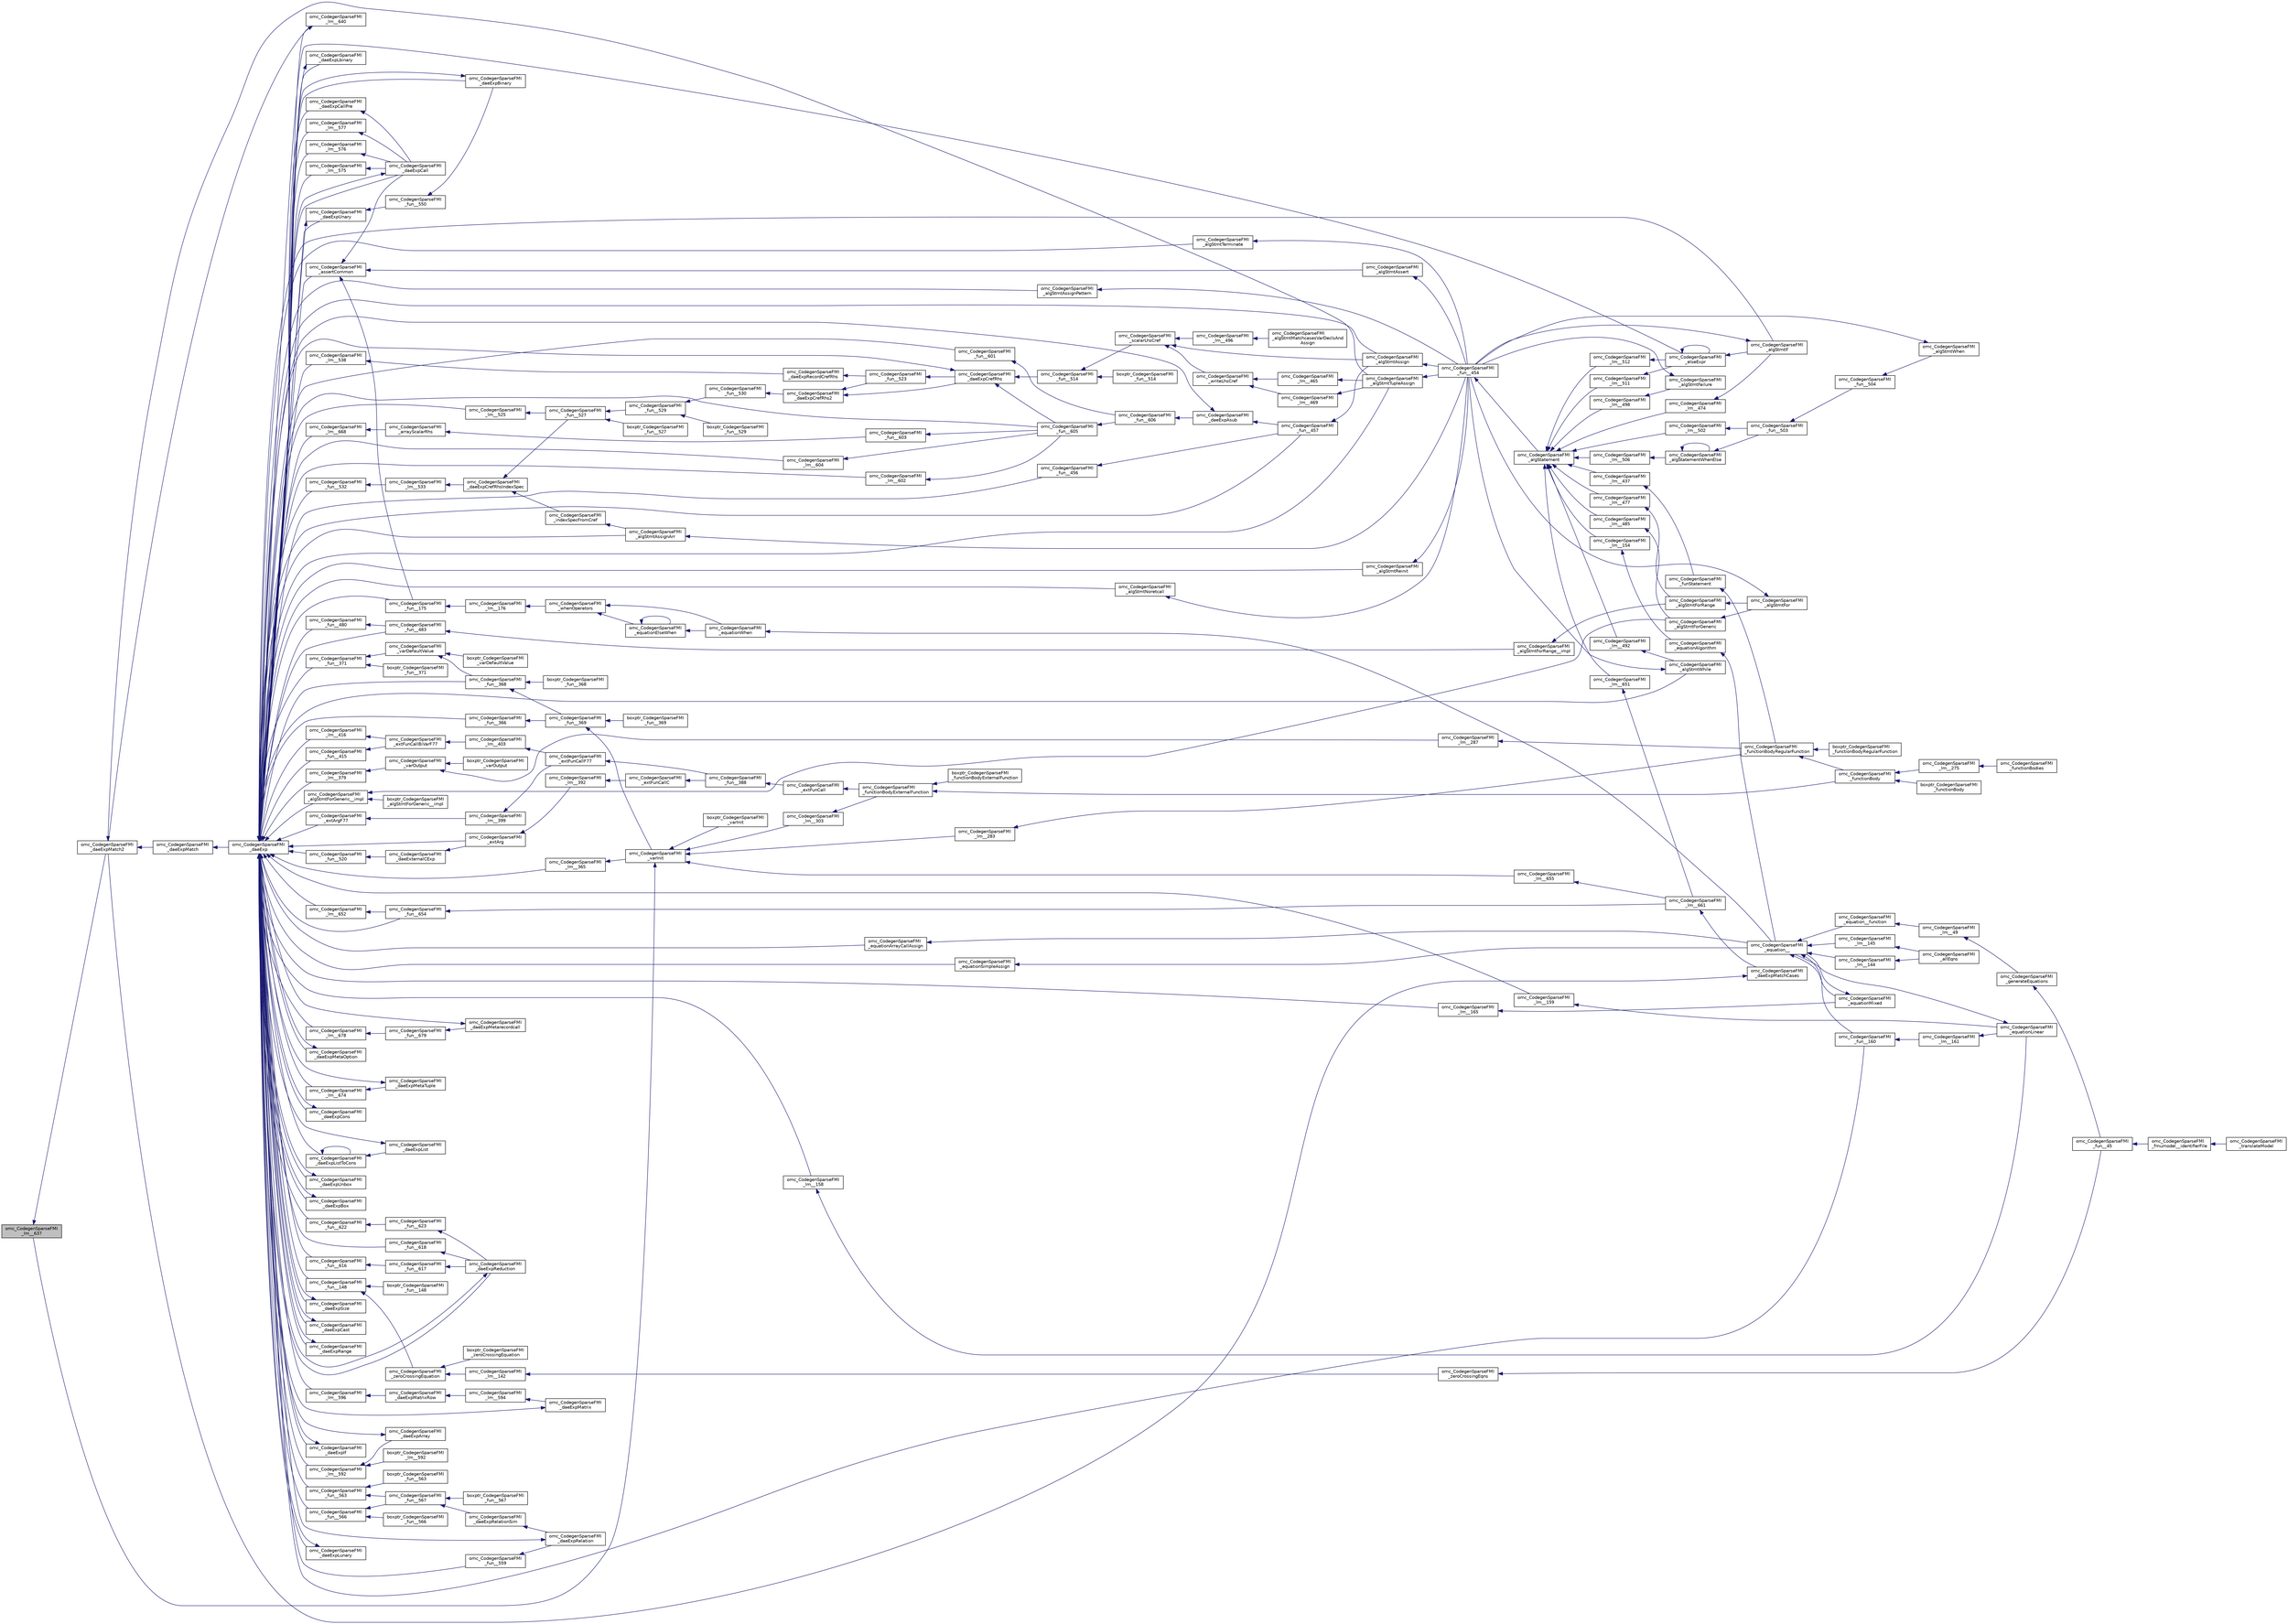 digraph "omc_CodegenSparseFMI_lm__637"
{
  edge [fontname="Helvetica",fontsize="10",labelfontname="Helvetica",labelfontsize="10"];
  node [fontname="Helvetica",fontsize="10",shape=record];
  rankdir="LR";
  Node217215 [label="omc_CodegenSparseFMI\l_lm__637",height=0.2,width=0.4,color="black", fillcolor="grey75", style="filled", fontcolor="black"];
  Node217215 -> Node217216 [dir="back",color="midnightblue",fontsize="10",style="solid",fontname="Helvetica"];
  Node217216 [label="omc_CodegenSparseFMI\l_daeExpMatch2",height=0.2,width=0.4,color="black", fillcolor="white", style="filled",URL="$da/d88/_codegen_sparse_f_m_i_8h.html#a3d2d85eda4fc6adaf9f0a30a7a870128"];
  Node217216 -> Node217217 [dir="back",color="midnightblue",fontsize="10",style="solid",fontname="Helvetica"];
  Node217217 [label="omc_CodegenSparseFMI\l_daeExpMatch",height=0.2,width=0.4,color="black", fillcolor="white", style="filled",URL="$da/d88/_codegen_sparse_f_m_i_8h.html#a59ba01dc770311168227b0e3a87b1e1d"];
  Node217217 -> Node217218 [dir="back",color="midnightblue",fontsize="10",style="solid",fontname="Helvetica"];
  Node217218 [label="omc_CodegenSparseFMI\l_daeExp",height=0.2,width=0.4,color="black", fillcolor="white", style="filled",URL="$da/d88/_codegen_sparse_f_m_i_8h.html#ab26972f772620810838d527d8554f2ac"];
  Node217218 -> Node217219 [dir="back",color="midnightblue",fontsize="10",style="solid",fontname="Helvetica"];
  Node217219 [label="omc_CodegenSparseFMI\l_assertCommon",height=0.2,width=0.4,color="black", fillcolor="white", style="filled",URL="$da/d88/_codegen_sparse_f_m_i_8h.html#affff73cc747add47129bcbacc2d38f9a"];
  Node217219 -> Node217220 [dir="back",color="midnightblue",fontsize="10",style="solid",fontname="Helvetica"];
  Node217220 [label="omc_CodegenSparseFMI\l_daeExpCall",height=0.2,width=0.4,color="black", fillcolor="white", style="filled",URL="$da/d88/_codegen_sparse_f_m_i_8h.html#a48a7b37bcd95aafb972b82321fa96aac"];
  Node217220 -> Node217218 [dir="back",color="midnightblue",fontsize="10",style="solid",fontname="Helvetica"];
  Node217219 -> Node217221 [dir="back",color="midnightblue",fontsize="10",style="solid",fontname="Helvetica"];
  Node217221 [label="omc_CodegenSparseFMI\l_algStmtAssert",height=0.2,width=0.4,color="black", fillcolor="white", style="filled",URL="$da/d88/_codegen_sparse_f_m_i_8h.html#a6b429ec5152996a5f9279a3ddf6844b0"];
  Node217221 -> Node217222 [dir="back",color="midnightblue",fontsize="10",style="solid",fontname="Helvetica"];
  Node217222 [label="omc_CodegenSparseFMI\l_fun__454",height=0.2,width=0.4,color="black", fillcolor="white", style="filled",URL="$d1/d2e/_codegen_sparse_f_m_i_8c.html#a38506d8a286cdb1703e9653cec496244"];
  Node217222 -> Node217223 [dir="back",color="midnightblue",fontsize="10",style="solid",fontname="Helvetica"];
  Node217223 [label="omc_CodegenSparseFMI\l_algStatement",height=0.2,width=0.4,color="black", fillcolor="white", style="filled",URL="$da/d88/_codegen_sparse_f_m_i_8h.html#a5d1fbf810cfb458410c3f606dd4518d6"];
  Node217223 -> Node217224 [dir="back",color="midnightblue",fontsize="10",style="solid",fontname="Helvetica"];
  Node217224 [label="omc_CodegenSparseFMI\l_lm__651",height=0.2,width=0.4,color="black", fillcolor="white", style="filled",URL="$d1/d2e/_codegen_sparse_f_m_i_8c.html#a4601ee3bb7611f920e2f9c96c21fce8e"];
  Node217224 -> Node217225 [dir="back",color="midnightblue",fontsize="10",style="solid",fontname="Helvetica"];
  Node217225 [label="omc_CodegenSparseFMI\l_lm__661",height=0.2,width=0.4,color="black", fillcolor="white", style="filled",URL="$d1/d2e/_codegen_sparse_f_m_i_8c.html#af15d08c53a5b48667e16622e16e97ec5"];
  Node217225 -> Node217226 [dir="back",color="midnightblue",fontsize="10",style="solid",fontname="Helvetica"];
  Node217226 [label="omc_CodegenSparseFMI\l_daeExpMatchCases",height=0.2,width=0.4,color="black", fillcolor="white", style="filled",URL="$da/d88/_codegen_sparse_f_m_i_8h.html#a67c72be0aaa49a7a85509e1c5ab98b41"];
  Node217226 -> Node217216 [dir="back",color="midnightblue",fontsize="10",style="solid",fontname="Helvetica"];
  Node217223 -> Node217227 [dir="back",color="midnightblue",fontsize="10",style="solid",fontname="Helvetica"];
  Node217227 [label="omc_CodegenSparseFMI\l_lm__512",height=0.2,width=0.4,color="black", fillcolor="white", style="filled",URL="$d1/d2e/_codegen_sparse_f_m_i_8c.html#af95888dfe83bb5057d8fd4311bb02812"];
  Node217227 -> Node217228 [dir="back",color="midnightblue",fontsize="10",style="solid",fontname="Helvetica"];
  Node217228 [label="omc_CodegenSparseFMI\l_elseExpr",height=0.2,width=0.4,color="black", fillcolor="white", style="filled",URL="$da/d88/_codegen_sparse_f_m_i_8h.html#ae02994b817886c3b7f562e9552fec536"];
  Node217228 -> Node217228 [dir="back",color="midnightblue",fontsize="10",style="solid",fontname="Helvetica"];
  Node217228 -> Node217229 [dir="back",color="midnightblue",fontsize="10",style="solid",fontname="Helvetica"];
  Node217229 [label="omc_CodegenSparseFMI\l_algStmtIf",height=0.2,width=0.4,color="black", fillcolor="white", style="filled",URL="$da/d88/_codegen_sparse_f_m_i_8h.html#aa72b2ef57d1e5ee8a926acad88bf499d"];
  Node217229 -> Node217222 [dir="back",color="midnightblue",fontsize="10",style="solid",fontname="Helvetica"];
  Node217223 -> Node217230 [dir="back",color="midnightblue",fontsize="10",style="solid",fontname="Helvetica"];
  Node217230 [label="omc_CodegenSparseFMI\l_lm__511",height=0.2,width=0.4,color="black", fillcolor="white", style="filled",URL="$d1/d2e/_codegen_sparse_f_m_i_8c.html#ab0773a7f193a1fc208023bda15bcd13e"];
  Node217230 -> Node217228 [dir="back",color="midnightblue",fontsize="10",style="solid",fontname="Helvetica"];
  Node217223 -> Node217231 [dir="back",color="midnightblue",fontsize="10",style="solid",fontname="Helvetica"];
  Node217231 [label="omc_CodegenSparseFMI\l_lm__506",height=0.2,width=0.4,color="black", fillcolor="white", style="filled",URL="$d1/d2e/_codegen_sparse_f_m_i_8c.html#ab9c484cbc52677b6df8e8fb6df621cc0"];
  Node217231 -> Node217232 [dir="back",color="midnightblue",fontsize="10",style="solid",fontname="Helvetica"];
  Node217232 [label="omc_CodegenSparseFMI\l_algStatementWhenElse",height=0.2,width=0.4,color="black", fillcolor="white", style="filled",URL="$da/d88/_codegen_sparse_f_m_i_8h.html#a55c70c95b005ab4e4a668af539875303"];
  Node217232 -> Node217232 [dir="back",color="midnightblue",fontsize="10",style="solid",fontname="Helvetica"];
  Node217232 -> Node217233 [dir="back",color="midnightblue",fontsize="10",style="solid",fontname="Helvetica"];
  Node217233 [label="omc_CodegenSparseFMI\l_fun__503",height=0.2,width=0.4,color="black", fillcolor="white", style="filled",URL="$d1/d2e/_codegen_sparse_f_m_i_8c.html#a2f60622244298e4d41f2a4f51d7b6875"];
  Node217233 -> Node217234 [dir="back",color="midnightblue",fontsize="10",style="solid",fontname="Helvetica"];
  Node217234 [label="omc_CodegenSparseFMI\l_fun__504",height=0.2,width=0.4,color="black", fillcolor="white", style="filled",URL="$d1/d2e/_codegen_sparse_f_m_i_8c.html#a34c708458b1cf12fb6f5f8b4d739cfd1"];
  Node217234 -> Node217235 [dir="back",color="midnightblue",fontsize="10",style="solid",fontname="Helvetica"];
  Node217235 [label="omc_CodegenSparseFMI\l_algStmtWhen",height=0.2,width=0.4,color="black", fillcolor="white", style="filled",URL="$da/d88/_codegen_sparse_f_m_i_8h.html#a1045cff030f158d7beb1890107038b8d"];
  Node217235 -> Node217222 [dir="back",color="midnightblue",fontsize="10",style="solid",fontname="Helvetica"];
  Node217223 -> Node217236 [dir="back",color="midnightblue",fontsize="10",style="solid",fontname="Helvetica"];
  Node217236 [label="omc_CodegenSparseFMI\l_lm__502",height=0.2,width=0.4,color="black", fillcolor="white", style="filled",URL="$d1/d2e/_codegen_sparse_f_m_i_8c.html#a7b108abc44b96cb6c9ed48e243a90fad"];
  Node217236 -> Node217233 [dir="back",color="midnightblue",fontsize="10",style="solid",fontname="Helvetica"];
  Node217223 -> Node217237 [dir="back",color="midnightblue",fontsize="10",style="solid",fontname="Helvetica"];
  Node217237 [label="omc_CodegenSparseFMI\l_lm__498",height=0.2,width=0.4,color="black", fillcolor="white", style="filled",URL="$d1/d2e/_codegen_sparse_f_m_i_8c.html#a9a587324a76d2a404951bc9b392ed5cb"];
  Node217237 -> Node217238 [dir="back",color="midnightblue",fontsize="10",style="solid",fontname="Helvetica"];
  Node217238 [label="omc_CodegenSparseFMI\l_algStmtFailure",height=0.2,width=0.4,color="black", fillcolor="white", style="filled",URL="$da/d88/_codegen_sparse_f_m_i_8h.html#ad11b2d0a665f24fbe809721a52d58392"];
  Node217238 -> Node217222 [dir="back",color="midnightblue",fontsize="10",style="solid",fontname="Helvetica"];
  Node217223 -> Node217239 [dir="back",color="midnightblue",fontsize="10",style="solid",fontname="Helvetica"];
  Node217239 [label="omc_CodegenSparseFMI\l_lm__492",height=0.2,width=0.4,color="black", fillcolor="white", style="filled",URL="$d1/d2e/_codegen_sparse_f_m_i_8c.html#a72ef5dd5785e8cfbae898a4957299174"];
  Node217239 -> Node217240 [dir="back",color="midnightblue",fontsize="10",style="solid",fontname="Helvetica"];
  Node217240 [label="omc_CodegenSparseFMI\l_algStmtWhile",height=0.2,width=0.4,color="black", fillcolor="white", style="filled",URL="$da/d88/_codegen_sparse_f_m_i_8h.html#a737e817657aa616db460e3a97c2e3107"];
  Node217240 -> Node217222 [dir="back",color="midnightblue",fontsize="10",style="solid",fontname="Helvetica"];
  Node217223 -> Node217241 [dir="back",color="midnightblue",fontsize="10",style="solid",fontname="Helvetica"];
  Node217241 [label="omc_CodegenSparseFMI\l_lm__485",height=0.2,width=0.4,color="black", fillcolor="white", style="filled",URL="$d1/d2e/_codegen_sparse_f_m_i_8c.html#aaee69379b676eacca1ab73ffa0291eea"];
  Node217241 -> Node217242 [dir="back",color="midnightblue",fontsize="10",style="solid",fontname="Helvetica"];
  Node217242 [label="omc_CodegenSparseFMI\l_algStmtForGeneric",height=0.2,width=0.4,color="black", fillcolor="white", style="filled",URL="$da/d88/_codegen_sparse_f_m_i_8h.html#a15ee44d2afe47cb6295a4d916b0ca7a1"];
  Node217242 -> Node217243 [dir="back",color="midnightblue",fontsize="10",style="solid",fontname="Helvetica"];
  Node217243 [label="omc_CodegenSparseFMI\l_algStmtFor",height=0.2,width=0.4,color="black", fillcolor="white", style="filled",URL="$da/d88/_codegen_sparse_f_m_i_8h.html#a4a85a211bdd342c5634f687ac8530821"];
  Node217243 -> Node217222 [dir="back",color="midnightblue",fontsize="10",style="solid",fontname="Helvetica"];
  Node217223 -> Node217244 [dir="back",color="midnightblue",fontsize="10",style="solid",fontname="Helvetica"];
  Node217244 [label="omc_CodegenSparseFMI\l_lm__477",height=0.2,width=0.4,color="black", fillcolor="white", style="filled",URL="$d1/d2e/_codegen_sparse_f_m_i_8c.html#a2f9a22c9a97ca26efa4457a52c8310c9"];
  Node217244 -> Node217245 [dir="back",color="midnightblue",fontsize="10",style="solid",fontname="Helvetica"];
  Node217245 [label="omc_CodegenSparseFMI\l_algStmtForRange",height=0.2,width=0.4,color="black", fillcolor="white", style="filled",URL="$da/d88/_codegen_sparse_f_m_i_8h.html#aec1da676936e15ede37d5d7df69bd5d3"];
  Node217245 -> Node217243 [dir="back",color="midnightblue",fontsize="10",style="solid",fontname="Helvetica"];
  Node217223 -> Node217246 [dir="back",color="midnightblue",fontsize="10",style="solid",fontname="Helvetica"];
  Node217246 [label="omc_CodegenSparseFMI\l_lm__474",height=0.2,width=0.4,color="black", fillcolor="white", style="filled",URL="$d1/d2e/_codegen_sparse_f_m_i_8c.html#a39706f1a079b0966689768a75ddc77b3"];
  Node217246 -> Node217229 [dir="back",color="midnightblue",fontsize="10",style="solid",fontname="Helvetica"];
  Node217223 -> Node217247 [dir="back",color="midnightblue",fontsize="10",style="solid",fontname="Helvetica"];
  Node217247 [label="omc_CodegenSparseFMI\l_lm__437",height=0.2,width=0.4,color="black", fillcolor="white", style="filled",URL="$d1/d2e/_codegen_sparse_f_m_i_8c.html#a1bcb8bb8090787c8cfad3cc233eb2cbb"];
  Node217247 -> Node217248 [dir="back",color="midnightblue",fontsize="10",style="solid",fontname="Helvetica"];
  Node217248 [label="omc_CodegenSparseFMI\l_funStatement",height=0.2,width=0.4,color="black", fillcolor="white", style="filled",URL="$da/d88/_codegen_sparse_f_m_i_8h.html#a6011fbd6700693d91a736f67f7cd333a"];
  Node217248 -> Node217249 [dir="back",color="midnightblue",fontsize="10",style="solid",fontname="Helvetica"];
  Node217249 [label="omc_CodegenSparseFMI\l_functionBodyRegularFunction",height=0.2,width=0.4,color="black", fillcolor="white", style="filled",URL="$da/d88/_codegen_sparse_f_m_i_8h.html#a35f588d60d8560ad7c541738fc9bc5d0"];
  Node217249 -> Node217250 [dir="back",color="midnightblue",fontsize="10",style="solid",fontname="Helvetica"];
  Node217250 [label="boxptr_CodegenSparseFMI\l_functionBodyRegularFunction",height=0.2,width=0.4,color="black", fillcolor="white", style="filled",URL="$da/d88/_codegen_sparse_f_m_i_8h.html#ad0cd59d6ca1bf8ab02b015f235daadf1"];
  Node217249 -> Node217251 [dir="back",color="midnightblue",fontsize="10",style="solid",fontname="Helvetica"];
  Node217251 [label="omc_CodegenSparseFMI\l_functionBody",height=0.2,width=0.4,color="black", fillcolor="white", style="filled",URL="$da/d88/_codegen_sparse_f_m_i_8h.html#a8326dd08d50f77b343a0b1e9fdee90d6"];
  Node217251 -> Node217252 [dir="back",color="midnightblue",fontsize="10",style="solid",fontname="Helvetica"];
  Node217252 [label="boxptr_CodegenSparseFMI\l_functionBody",height=0.2,width=0.4,color="black", fillcolor="white", style="filled",URL="$da/d88/_codegen_sparse_f_m_i_8h.html#a1450c37977ff46f0a318f1740d46b3a2"];
  Node217251 -> Node217253 [dir="back",color="midnightblue",fontsize="10",style="solid",fontname="Helvetica"];
  Node217253 [label="omc_CodegenSparseFMI\l_lm__275",height=0.2,width=0.4,color="black", fillcolor="white", style="filled",URL="$d1/d2e/_codegen_sparse_f_m_i_8c.html#afa6f1fb10983410b266344362bafabb7"];
  Node217253 -> Node217254 [dir="back",color="midnightblue",fontsize="10",style="solid",fontname="Helvetica"];
  Node217254 [label="omc_CodegenSparseFMI\l_functionBodies",height=0.2,width=0.4,color="black", fillcolor="white", style="filled",URL="$da/d88/_codegen_sparse_f_m_i_8h.html#ad5d463f801d993e3be31d7c8963771af"];
  Node217223 -> Node217255 [dir="back",color="midnightblue",fontsize="10",style="solid",fontname="Helvetica"];
  Node217255 [label="omc_CodegenSparseFMI\l_lm__154",height=0.2,width=0.4,color="black", fillcolor="white", style="filled",URL="$d1/d2e/_codegen_sparse_f_m_i_8c.html#a1572fc969206bf7560bccaad1883519a"];
  Node217255 -> Node217256 [dir="back",color="midnightblue",fontsize="10",style="solid",fontname="Helvetica"];
  Node217256 [label="omc_CodegenSparseFMI\l_equationAlgorithm",height=0.2,width=0.4,color="black", fillcolor="white", style="filled",URL="$da/d88/_codegen_sparse_f_m_i_8h.html#adc1144a1e01b13d32f1cd272edef769f"];
  Node217256 -> Node217257 [dir="back",color="midnightblue",fontsize="10",style="solid",fontname="Helvetica"];
  Node217257 [label="omc_CodegenSparseFMI\l_equation__",height=0.2,width=0.4,color="black", fillcolor="white", style="filled",URL="$da/d88/_codegen_sparse_f_m_i_8h.html#a99f4c0cb745d02faf3615bcda104a18a"];
  Node217257 -> Node217258 [dir="back",color="midnightblue",fontsize="10",style="solid",fontname="Helvetica"];
  Node217258 [label="omc_CodegenSparseFMI\l_equationMixed",height=0.2,width=0.4,color="black", fillcolor="white", style="filled",URL="$da/d88/_codegen_sparse_f_m_i_8h.html#ac29f9768bd0d77a3e1e85ee8d33113f2"];
  Node217258 -> Node217257 [dir="back",color="midnightblue",fontsize="10",style="solid",fontname="Helvetica"];
  Node217257 -> Node217259 [dir="back",color="midnightblue",fontsize="10",style="solid",fontname="Helvetica"];
  Node217259 [label="omc_CodegenSparseFMI\l_fun__160",height=0.2,width=0.4,color="black", fillcolor="white", style="filled",URL="$d1/d2e/_codegen_sparse_f_m_i_8c.html#ae706b7e1daac9ecce083bb0f153c4537"];
  Node217259 -> Node217260 [dir="back",color="midnightblue",fontsize="10",style="solid",fontname="Helvetica"];
  Node217260 [label="omc_CodegenSparseFMI\l_lm__161",height=0.2,width=0.4,color="black", fillcolor="white", style="filled",URL="$d1/d2e/_codegen_sparse_f_m_i_8c.html#afef10b15667b5fa348e2e5474100a059"];
  Node217260 -> Node217261 [dir="back",color="midnightblue",fontsize="10",style="solid",fontname="Helvetica"];
  Node217261 [label="omc_CodegenSparseFMI\l_equationLinear",height=0.2,width=0.4,color="black", fillcolor="white", style="filled",URL="$da/d88/_codegen_sparse_f_m_i_8h.html#ae8ae758cee8e51f80c69f273ea2dead4"];
  Node217261 -> Node217257 [dir="back",color="midnightblue",fontsize="10",style="solid",fontname="Helvetica"];
  Node217257 -> Node217262 [dir="back",color="midnightblue",fontsize="10",style="solid",fontname="Helvetica"];
  Node217262 [label="omc_CodegenSparseFMI\l_lm__145",height=0.2,width=0.4,color="black", fillcolor="white", style="filled",URL="$d1/d2e/_codegen_sparse_f_m_i_8c.html#a482b9fe4a2cf1170ba37c04cbeeba56b"];
  Node217262 -> Node217263 [dir="back",color="midnightblue",fontsize="10",style="solid",fontname="Helvetica"];
  Node217263 [label="omc_CodegenSparseFMI\l_allEqns",height=0.2,width=0.4,color="black", fillcolor="white", style="filled",URL="$da/d88/_codegen_sparse_f_m_i_8h.html#a94fa0652e8d98e8869394cc988af391b"];
  Node217257 -> Node217264 [dir="back",color="midnightblue",fontsize="10",style="solid",fontname="Helvetica"];
  Node217264 [label="omc_CodegenSparseFMI\l_lm__144",height=0.2,width=0.4,color="black", fillcolor="white", style="filled",URL="$d1/d2e/_codegen_sparse_f_m_i_8c.html#a53bc84287c3730b73c523380ca378dcf"];
  Node217264 -> Node217263 [dir="back",color="midnightblue",fontsize="10",style="solid",fontname="Helvetica"];
  Node217257 -> Node217265 [dir="back",color="midnightblue",fontsize="10",style="solid",fontname="Helvetica"];
  Node217265 [label="omc_CodegenSparseFMI\l_equation__function",height=0.2,width=0.4,color="black", fillcolor="white", style="filled",URL="$da/d88/_codegen_sparse_f_m_i_8h.html#a3b6d78478d2920ade27380933feef664"];
  Node217265 -> Node217266 [dir="back",color="midnightblue",fontsize="10",style="solid",fontname="Helvetica"];
  Node217266 [label="omc_CodegenSparseFMI\l_lm__49",height=0.2,width=0.4,color="black", fillcolor="white", style="filled",URL="$d1/d2e/_codegen_sparse_f_m_i_8c.html#afd950130e5951ce5d9b078504b8e5445"];
  Node217266 -> Node217267 [dir="back",color="midnightblue",fontsize="10",style="solid",fontname="Helvetica"];
  Node217267 [label="omc_CodegenSparseFMI\l_generateEquations",height=0.2,width=0.4,color="black", fillcolor="white", style="filled",URL="$da/d88/_codegen_sparse_f_m_i_8h.html#a944e50c37aa93fa6e9c540a7d9a7f671"];
  Node217267 -> Node217268 [dir="back",color="midnightblue",fontsize="10",style="solid",fontname="Helvetica"];
  Node217268 [label="omc_CodegenSparseFMI\l_fun__45",height=0.2,width=0.4,color="black", fillcolor="white", style="filled",URL="$d1/d2e/_codegen_sparse_f_m_i_8c.html#a33c397eee4567dbaf5269d88f9ea50f2"];
  Node217268 -> Node217269 [dir="back",color="midnightblue",fontsize="10",style="solid",fontname="Helvetica"];
  Node217269 [label="omc_CodegenSparseFMI\l_fmumodel__identifierFile",height=0.2,width=0.4,color="black", fillcolor="white", style="filled",URL="$da/d88/_codegen_sparse_f_m_i_8h.html#a0d704247081fbb1f268bdd5ae5d7f3f3"];
  Node217269 -> Node217270 [dir="back",color="midnightblue",fontsize="10",style="solid",fontname="Helvetica"];
  Node217270 [label="omc_CodegenSparseFMI\l_translateModel",height=0.2,width=0.4,color="black", fillcolor="white", style="filled",URL="$da/d88/_codegen_sparse_f_m_i_8h.html#a6e115544fcae7968ab9fa00a0ea17b1d"];
  Node217219 -> Node217271 [dir="back",color="midnightblue",fontsize="10",style="solid",fontname="Helvetica"];
  Node217271 [label="omc_CodegenSparseFMI\l_fun__175",height=0.2,width=0.4,color="black", fillcolor="white", style="filled",URL="$d1/d2e/_codegen_sparse_f_m_i_8c.html#ae71d3dbce84027f4da25d630128e9f06"];
  Node217271 -> Node217272 [dir="back",color="midnightblue",fontsize="10",style="solid",fontname="Helvetica"];
  Node217272 [label="omc_CodegenSparseFMI\l_lm__176",height=0.2,width=0.4,color="black", fillcolor="white", style="filled",URL="$d1/d2e/_codegen_sparse_f_m_i_8c.html#a3aab67e796da3718ac21ae4e0b10522b"];
  Node217272 -> Node217273 [dir="back",color="midnightblue",fontsize="10",style="solid",fontname="Helvetica"];
  Node217273 [label="omc_CodegenSparseFMI\l_whenOperators",height=0.2,width=0.4,color="black", fillcolor="white", style="filled",URL="$da/d88/_codegen_sparse_f_m_i_8h.html#aaa56a6cbe937c9e43604fbefcddc43d4"];
  Node217273 -> Node217274 [dir="back",color="midnightblue",fontsize="10",style="solid",fontname="Helvetica"];
  Node217274 [label="omc_CodegenSparseFMI\l_equationElseWhen",height=0.2,width=0.4,color="black", fillcolor="white", style="filled",URL="$da/d88/_codegen_sparse_f_m_i_8h.html#a9252f94be6a8d4db5d542a2a30867d21"];
  Node217274 -> Node217274 [dir="back",color="midnightblue",fontsize="10",style="solid",fontname="Helvetica"];
  Node217274 -> Node217275 [dir="back",color="midnightblue",fontsize="10",style="solid",fontname="Helvetica"];
  Node217275 [label="omc_CodegenSparseFMI\l_equationWhen",height=0.2,width=0.4,color="black", fillcolor="white", style="filled",URL="$da/d88/_codegen_sparse_f_m_i_8h.html#a182b50d619540de019adbeb9053f85d2"];
  Node217275 -> Node217257 [dir="back",color="midnightblue",fontsize="10",style="solid",fontname="Helvetica"];
  Node217273 -> Node217275 [dir="back",color="midnightblue",fontsize="10",style="solid",fontname="Helvetica"];
  Node217218 -> Node217276 [dir="back",color="midnightblue",fontsize="10",style="solid",fontname="Helvetica"];
  Node217276 [label="omc_CodegenSparseFMI\l_algStmtAssignPattern",height=0.2,width=0.4,color="black", fillcolor="white", style="filled",URL="$da/d88/_codegen_sparse_f_m_i_8h.html#aa769cf6a279946c8484ba60efafa1bc7"];
  Node217276 -> Node217222 [dir="back",color="midnightblue",fontsize="10",style="solid",fontname="Helvetica"];
  Node217218 -> Node217277 [dir="back",color="midnightblue",fontsize="10",style="solid",fontname="Helvetica"];
  Node217277 [label="omc_CodegenSparseFMI\l_lm__678",height=0.2,width=0.4,color="black", fillcolor="white", style="filled",URL="$d1/d2e/_codegen_sparse_f_m_i_8c.html#a128c47290974b3ffbcea043e82979943"];
  Node217277 -> Node217278 [dir="back",color="midnightblue",fontsize="10",style="solid",fontname="Helvetica"];
  Node217278 [label="omc_CodegenSparseFMI\l_fun__679",height=0.2,width=0.4,color="black", fillcolor="white", style="filled",URL="$d1/d2e/_codegen_sparse_f_m_i_8c.html#a2365ba198f39b872daa06cc5d23c6252"];
  Node217278 -> Node217279 [dir="back",color="midnightblue",fontsize="10",style="solid",fontname="Helvetica"];
  Node217279 [label="omc_CodegenSparseFMI\l_daeExpMetarecordcall",height=0.2,width=0.4,color="black", fillcolor="white", style="filled",URL="$da/d88/_codegen_sparse_f_m_i_8h.html#af4d3cdaeb7380d8a65146e12030c5c0e"];
  Node217279 -> Node217218 [dir="back",color="midnightblue",fontsize="10",style="solid",fontname="Helvetica"];
  Node217218 -> Node217280 [dir="back",color="midnightblue",fontsize="10",style="solid",fontname="Helvetica"];
  Node217280 [label="omc_CodegenSparseFMI\l_daeExpMetaOption",height=0.2,width=0.4,color="black", fillcolor="white", style="filled",URL="$da/d88/_codegen_sparse_f_m_i_8h.html#ae536b39241762561555271004c37440e"];
  Node217280 -> Node217218 [dir="back",color="midnightblue",fontsize="10",style="solid",fontname="Helvetica"];
  Node217218 -> Node217281 [dir="back",color="midnightblue",fontsize="10",style="solid",fontname="Helvetica"];
  Node217281 [label="omc_CodegenSparseFMI\l_lm__674",height=0.2,width=0.4,color="black", fillcolor="white", style="filled",URL="$d1/d2e/_codegen_sparse_f_m_i_8c.html#ad52f1b672015908228e495a9b9ff40ca"];
  Node217281 -> Node217282 [dir="back",color="midnightblue",fontsize="10",style="solid",fontname="Helvetica"];
  Node217282 [label="omc_CodegenSparseFMI\l_daeExpMetaTuple",height=0.2,width=0.4,color="black", fillcolor="white", style="filled",URL="$da/d88/_codegen_sparse_f_m_i_8h.html#a37dab4d4c7bc7fd838505c060a8b9049"];
  Node217282 -> Node217218 [dir="back",color="midnightblue",fontsize="10",style="solid",fontname="Helvetica"];
  Node217218 -> Node217283 [dir="back",color="midnightblue",fontsize="10",style="solid",fontname="Helvetica"];
  Node217283 [label="omc_CodegenSparseFMI\l_daeExpCons",height=0.2,width=0.4,color="black", fillcolor="white", style="filled",URL="$da/d88/_codegen_sparse_f_m_i_8h.html#ab881b9f7dbddb69fe91bb74c9c5c54c1"];
  Node217283 -> Node217218 [dir="back",color="midnightblue",fontsize="10",style="solid",fontname="Helvetica"];
  Node217218 -> Node217284 [dir="back",color="midnightblue",fontsize="10",style="solid",fontname="Helvetica"];
  Node217284 [label="omc_CodegenSparseFMI\l_daeExpListToCons",height=0.2,width=0.4,color="black", fillcolor="white", style="filled",URL="$da/d88/_codegen_sparse_f_m_i_8h.html#a1d1ae6cb82e69292e58b8c65e002ea55"];
  Node217284 -> Node217284 [dir="back",color="midnightblue",fontsize="10",style="solid",fontname="Helvetica"];
  Node217284 -> Node217285 [dir="back",color="midnightblue",fontsize="10",style="solid",fontname="Helvetica"];
  Node217285 [label="omc_CodegenSparseFMI\l_daeExpList",height=0.2,width=0.4,color="black", fillcolor="white", style="filled",URL="$da/d88/_codegen_sparse_f_m_i_8h.html#a2f666b582c610d5c8b23988ecba9664b"];
  Node217285 -> Node217218 [dir="back",color="midnightblue",fontsize="10",style="solid",fontname="Helvetica"];
  Node217218 -> Node217286 [dir="back",color="midnightblue",fontsize="10",style="solid",fontname="Helvetica"];
  Node217286 [label="omc_CodegenSparseFMI\l_lm__668",height=0.2,width=0.4,color="black", fillcolor="white", style="filled",URL="$d1/d2e/_codegen_sparse_f_m_i_8c.html#a76351725b41da0af498aadf54b92c275"];
  Node217286 -> Node217287 [dir="back",color="midnightblue",fontsize="10",style="solid",fontname="Helvetica"];
  Node217287 [label="omc_CodegenSparseFMI\l_arrayScalarRhs",height=0.2,width=0.4,color="black", fillcolor="white", style="filled",URL="$da/d88/_codegen_sparse_f_m_i_8h.html#ab4de96fd8fb5647ef325ca122a4753f3"];
  Node217287 -> Node217288 [dir="back",color="midnightblue",fontsize="10",style="solid",fontname="Helvetica"];
  Node217288 [label="omc_CodegenSparseFMI\l_fun__603",height=0.2,width=0.4,color="black", fillcolor="white", style="filled",URL="$d1/d2e/_codegen_sparse_f_m_i_8c.html#adbd2857da6df0e479b3bd77c5b7a8f7d"];
  Node217288 -> Node217289 [dir="back",color="midnightblue",fontsize="10",style="solid",fontname="Helvetica"];
  Node217289 [label="omc_CodegenSparseFMI\l_fun__605",height=0.2,width=0.4,color="black", fillcolor="white", style="filled",URL="$d1/d2e/_codegen_sparse_f_m_i_8c.html#a9bd0f333ed74be93d8bd6468cde56736"];
  Node217289 -> Node217290 [dir="back",color="midnightblue",fontsize="10",style="solid",fontname="Helvetica"];
  Node217290 [label="omc_CodegenSparseFMI\l_fun__606",height=0.2,width=0.4,color="black", fillcolor="white", style="filled",URL="$d1/d2e/_codegen_sparse_f_m_i_8c.html#a57e7ee8cc6cf0e5de142a92a92caf6d0"];
  Node217290 -> Node217291 [dir="back",color="midnightblue",fontsize="10",style="solid",fontname="Helvetica"];
  Node217291 [label="omc_CodegenSparseFMI\l_daeExpAsub",height=0.2,width=0.4,color="black", fillcolor="white", style="filled",URL="$da/d88/_codegen_sparse_f_m_i_8h.html#ab042430b0f630bd548c9122206a41a76"];
  Node217291 -> Node217218 [dir="back",color="midnightblue",fontsize="10",style="solid",fontname="Helvetica"];
  Node217291 -> Node217292 [dir="back",color="midnightblue",fontsize="10",style="solid",fontname="Helvetica"];
  Node217292 [label="omc_CodegenSparseFMI\l_fun__457",height=0.2,width=0.4,color="black", fillcolor="white", style="filled",URL="$d1/d2e/_codegen_sparse_f_m_i_8c.html#a9a66843f2c8f85ed8a0e89829eadf41b"];
  Node217292 -> Node217293 [dir="back",color="midnightblue",fontsize="10",style="solid",fontname="Helvetica"];
  Node217293 [label="omc_CodegenSparseFMI\l_algStmtAssign",height=0.2,width=0.4,color="black", fillcolor="white", style="filled",URL="$da/d88/_codegen_sparse_f_m_i_8h.html#a1c3cbb22c2453d6b93e5a19e87126639"];
  Node217293 -> Node217222 [dir="back",color="midnightblue",fontsize="10",style="solid",fontname="Helvetica"];
  Node217218 -> Node217294 [dir="back",color="midnightblue",fontsize="10",style="solid",fontname="Helvetica"];
  Node217294 [label="omc_CodegenSparseFMI\l_daeExpUnbox",height=0.2,width=0.4,color="black", fillcolor="white", style="filled",URL="$da/d88/_codegen_sparse_f_m_i_8h.html#ad8a93ec5bfec6454d268e95a82bf96b8"];
  Node217294 -> Node217218 [dir="back",color="midnightblue",fontsize="10",style="solid",fontname="Helvetica"];
  Node217218 -> Node217295 [dir="back",color="midnightblue",fontsize="10",style="solid",fontname="Helvetica"];
  Node217295 [label="omc_CodegenSparseFMI\l_daeExpBox",height=0.2,width=0.4,color="black", fillcolor="white", style="filled",URL="$da/d88/_codegen_sparse_f_m_i_8h.html#a39dc1615a535b01d20db9b87fc607d3c"];
  Node217295 -> Node217218 [dir="back",color="midnightblue",fontsize="10",style="solid",fontname="Helvetica"];
  Node217218 -> Node217296 [dir="back",color="midnightblue",fontsize="10",style="solid",fontname="Helvetica"];
  Node217296 [label="omc_CodegenSparseFMI\l_fun__654",height=0.2,width=0.4,color="black", fillcolor="white", style="filled",URL="$d1/d2e/_codegen_sparse_f_m_i_8c.html#a779418d021f2bf6e5e05257271d6512f"];
  Node217296 -> Node217225 [dir="back",color="midnightblue",fontsize="10",style="solid",fontname="Helvetica"];
  Node217218 -> Node217297 [dir="back",color="midnightblue",fontsize="10",style="solid",fontname="Helvetica"];
  Node217297 [label="omc_CodegenSparseFMI\l_lm__652",height=0.2,width=0.4,color="black", fillcolor="white", style="filled",URL="$d1/d2e/_codegen_sparse_f_m_i_8c.html#afb77daba20dc13d99f8916228d277ad2"];
  Node217297 -> Node217296 [dir="back",color="midnightblue",fontsize="10",style="solid",fontname="Helvetica"];
  Node217218 -> Node217298 [dir="back",color="midnightblue",fontsize="10",style="solid",fontname="Helvetica"];
  Node217298 [label="omc_CodegenSparseFMI\l_lm__640",height=0.2,width=0.4,color="black", fillcolor="white", style="filled",URL="$d1/d2e/_codegen_sparse_f_m_i_8c.html#ab7ae5141c274871c57b0fb912e7ddaf7"];
  Node217298 -> Node217216 [dir="back",color="midnightblue",fontsize="10",style="solid",fontname="Helvetica"];
  Node217218 -> Node217299 [dir="back",color="midnightblue",fontsize="10",style="solid",fontname="Helvetica"];
  Node217299 [label="omc_CodegenSparseFMI\l_daeExpReduction",height=0.2,width=0.4,color="black", fillcolor="white", style="filled",URL="$da/d88/_codegen_sparse_f_m_i_8h.html#a215e1cfa638090eb2c87b8d31be99cf0"];
  Node217299 -> Node217218 [dir="back",color="midnightblue",fontsize="10",style="solid",fontname="Helvetica"];
  Node217218 -> Node217300 [dir="back",color="midnightblue",fontsize="10",style="solid",fontname="Helvetica"];
  Node217300 [label="omc_CodegenSparseFMI\l_fun__622",height=0.2,width=0.4,color="black", fillcolor="white", style="filled",URL="$d1/d2e/_codegen_sparse_f_m_i_8c.html#ae5c95b0ba06e68ed18a5d60da4cda046"];
  Node217300 -> Node217301 [dir="back",color="midnightblue",fontsize="10",style="solid",fontname="Helvetica"];
  Node217301 [label="omc_CodegenSparseFMI\l_fun__623",height=0.2,width=0.4,color="black", fillcolor="white", style="filled",URL="$d1/d2e/_codegen_sparse_f_m_i_8c.html#ad252a6b0c4628a8f587fbfdf6b702226"];
  Node217301 -> Node217299 [dir="back",color="midnightblue",fontsize="10",style="solid",fontname="Helvetica"];
  Node217218 -> Node217302 [dir="back",color="midnightblue",fontsize="10",style="solid",fontname="Helvetica"];
  Node217302 [label="omc_CodegenSparseFMI\l_fun__618",height=0.2,width=0.4,color="black", fillcolor="white", style="filled",URL="$d1/d2e/_codegen_sparse_f_m_i_8c.html#a6b9efcf5bb1e83e9d6d64821e5b15530"];
  Node217302 -> Node217299 [dir="back",color="midnightblue",fontsize="10",style="solid",fontname="Helvetica"];
  Node217218 -> Node217303 [dir="back",color="midnightblue",fontsize="10",style="solid",fontname="Helvetica"];
  Node217303 [label="omc_CodegenSparseFMI\l_fun__616",height=0.2,width=0.4,color="black", fillcolor="white", style="filled",URL="$d1/d2e/_codegen_sparse_f_m_i_8c.html#a635859e8c511453505953fab612853b3"];
  Node217303 -> Node217304 [dir="back",color="midnightblue",fontsize="10",style="solid",fontname="Helvetica"];
  Node217304 [label="omc_CodegenSparseFMI\l_fun__617",height=0.2,width=0.4,color="black", fillcolor="white", style="filled",URL="$d1/d2e/_codegen_sparse_f_m_i_8c.html#aa08069808fe588458678d9549eb3b245"];
  Node217304 -> Node217299 [dir="back",color="midnightblue",fontsize="10",style="solid",fontname="Helvetica"];
  Node217218 -> Node217305 [dir="back",color="midnightblue",fontsize="10",style="solid",fontname="Helvetica"];
  Node217305 [label="omc_CodegenSparseFMI\l_daeExpSize",height=0.2,width=0.4,color="black", fillcolor="white", style="filled",URL="$da/d88/_codegen_sparse_f_m_i_8h.html#a65806134dc2b86c56ad13bd542641799"];
  Node217305 -> Node217218 [dir="back",color="midnightblue",fontsize="10",style="solid",fontname="Helvetica"];
  Node217218 -> Node217306 [dir="back",color="midnightblue",fontsize="10",style="solid",fontname="Helvetica"];
  Node217306 [label="omc_CodegenSparseFMI\l_daeExpCallPre",height=0.2,width=0.4,color="black", fillcolor="white", style="filled",URL="$da/d88/_codegen_sparse_f_m_i_8h.html#a14fa316eb180ca150badd71a2b426953"];
  Node217306 -> Node217220 [dir="back",color="midnightblue",fontsize="10",style="solid",fontname="Helvetica"];
  Node217218 -> Node217289 [dir="back",color="midnightblue",fontsize="10",style="solid",fontname="Helvetica"];
  Node217218 -> Node217307 [dir="back",color="midnightblue",fontsize="10",style="solid",fontname="Helvetica"];
  Node217307 [label="omc_CodegenSparseFMI\l_lm__604",height=0.2,width=0.4,color="black", fillcolor="white", style="filled",URL="$d1/d2e/_codegen_sparse_f_m_i_8c.html#a1ea19ba89eb6b92706330d280b4a28c4"];
  Node217307 -> Node217289 [dir="back",color="midnightblue",fontsize="10",style="solid",fontname="Helvetica"];
  Node217218 -> Node217308 [dir="back",color="midnightblue",fontsize="10",style="solid",fontname="Helvetica"];
  Node217308 [label="omc_CodegenSparseFMI\l_lm__602",height=0.2,width=0.4,color="black", fillcolor="white", style="filled",URL="$d1/d2e/_codegen_sparse_f_m_i_8c.html#a033ed9fe3cb36fea59e62007c6a4d090"];
  Node217308 -> Node217289 [dir="back",color="midnightblue",fontsize="10",style="solid",fontname="Helvetica"];
  Node217218 -> Node217309 [dir="back",color="midnightblue",fontsize="10",style="solid",fontname="Helvetica"];
  Node217309 [label="omc_CodegenSparseFMI\l_fun__601",height=0.2,width=0.4,color="black", fillcolor="white", style="filled",URL="$d1/d2e/_codegen_sparse_f_m_i_8c.html#a7e7064f5d085e776607bd7e91ba97557"];
  Node217309 -> Node217290 [dir="back",color="midnightblue",fontsize="10",style="solid",fontname="Helvetica"];
  Node217218 -> Node217310 [dir="back",color="midnightblue",fontsize="10",style="solid",fontname="Helvetica"];
  Node217310 [label="omc_CodegenSparseFMI\l_daeExpCast",height=0.2,width=0.4,color="black", fillcolor="white", style="filled",URL="$da/d88/_codegen_sparse_f_m_i_8h.html#a4925df985f63c7b864fc53ff465f925e"];
  Node217310 -> Node217218 [dir="back",color="midnightblue",fontsize="10",style="solid",fontname="Helvetica"];
  Node217218 -> Node217311 [dir="back",color="midnightblue",fontsize="10",style="solid",fontname="Helvetica"];
  Node217311 [label="omc_CodegenSparseFMI\l_daeExpRange",height=0.2,width=0.4,color="black", fillcolor="white", style="filled",URL="$da/d88/_codegen_sparse_f_m_i_8h.html#ab06fb091af14bb2ea0472c05fb26c075"];
  Node217311 -> Node217218 [dir="back",color="midnightblue",fontsize="10",style="solid",fontname="Helvetica"];
  Node217218 -> Node217312 [dir="back",color="midnightblue",fontsize="10",style="solid",fontname="Helvetica"];
  Node217312 [label="omc_CodegenSparseFMI\l_lm__596",height=0.2,width=0.4,color="black", fillcolor="white", style="filled",URL="$d1/d2e/_codegen_sparse_f_m_i_8c.html#a14d5df57654fa55b92d5aff9036ec0ab"];
  Node217312 -> Node217313 [dir="back",color="midnightblue",fontsize="10",style="solid",fontname="Helvetica"];
  Node217313 [label="omc_CodegenSparseFMI\l_daeExpMatrixRow",height=0.2,width=0.4,color="black", fillcolor="white", style="filled",URL="$da/d88/_codegen_sparse_f_m_i_8h.html#aaa8e0e4a311cbf73da7a14c47f4570ac"];
  Node217313 -> Node217314 [dir="back",color="midnightblue",fontsize="10",style="solid",fontname="Helvetica"];
  Node217314 [label="omc_CodegenSparseFMI\l_lm__594",height=0.2,width=0.4,color="black", fillcolor="white", style="filled",URL="$d1/d2e/_codegen_sparse_f_m_i_8c.html#a6851ce9fae595fa7b523b79ce247f9ea"];
  Node217314 -> Node217315 [dir="back",color="midnightblue",fontsize="10",style="solid",fontname="Helvetica"];
  Node217315 [label="omc_CodegenSparseFMI\l_daeExpMatrix",height=0.2,width=0.4,color="black", fillcolor="white", style="filled",URL="$da/d88/_codegen_sparse_f_m_i_8h.html#a6f74e3aeec53ec03a5f219a12576dca4"];
  Node217315 -> Node217218 [dir="back",color="midnightblue",fontsize="10",style="solid",fontname="Helvetica"];
  Node217218 -> Node217316 [dir="back",color="midnightblue",fontsize="10",style="solid",fontname="Helvetica"];
  Node217316 [label="omc_CodegenSparseFMI\l_lm__592",height=0.2,width=0.4,color="black", fillcolor="white", style="filled",URL="$d1/d2e/_codegen_sparse_f_m_i_8c.html#a2e9ed496758b97468e8f6941914f675c"];
  Node217316 -> Node217317 [dir="back",color="midnightblue",fontsize="10",style="solid",fontname="Helvetica"];
  Node217317 [label="omc_CodegenSparseFMI\l_daeExpArray",height=0.2,width=0.4,color="black", fillcolor="white", style="filled",URL="$da/d88/_codegen_sparse_f_m_i_8h.html#a88f664ab98fd5d6d05ad0e1958fa159f"];
  Node217317 -> Node217218 [dir="back",color="midnightblue",fontsize="10",style="solid",fontname="Helvetica"];
  Node217316 -> Node217318 [dir="back",color="midnightblue",fontsize="10",style="solid",fontname="Helvetica"];
  Node217318 [label="boxptr_CodegenSparseFMI\l_lm__592",height=0.2,width=0.4,color="black", fillcolor="white", style="filled",URL="$d1/d2e/_codegen_sparse_f_m_i_8c.html#a14367956a97e5e5449a9ee418310e77f"];
  Node217218 -> Node217220 [dir="back",color="midnightblue",fontsize="10",style="solid",fontname="Helvetica"];
  Node217218 -> Node217319 [dir="back",color="midnightblue",fontsize="10",style="solid",fontname="Helvetica"];
  Node217319 [label="omc_CodegenSparseFMI\l_lm__577",height=0.2,width=0.4,color="black", fillcolor="white", style="filled",URL="$d1/d2e/_codegen_sparse_f_m_i_8c.html#aa4835158f163790c1f9e865fa1b20423"];
  Node217319 -> Node217220 [dir="back",color="midnightblue",fontsize="10",style="solid",fontname="Helvetica"];
  Node217218 -> Node217320 [dir="back",color="midnightblue",fontsize="10",style="solid",fontname="Helvetica"];
  Node217320 [label="omc_CodegenSparseFMI\l_lm__576",height=0.2,width=0.4,color="black", fillcolor="white", style="filled",URL="$d1/d2e/_codegen_sparse_f_m_i_8c.html#a40ec6104238226b95ab6a66b9cfeebaf"];
  Node217320 -> Node217220 [dir="back",color="midnightblue",fontsize="10",style="solid",fontname="Helvetica"];
  Node217218 -> Node217321 [dir="back",color="midnightblue",fontsize="10",style="solid",fontname="Helvetica"];
  Node217321 [label="omc_CodegenSparseFMI\l_lm__575",height=0.2,width=0.4,color="black", fillcolor="white", style="filled",URL="$d1/d2e/_codegen_sparse_f_m_i_8c.html#a88ecf3a6232cff443bc5d54993d50fc8"];
  Node217321 -> Node217220 [dir="back",color="midnightblue",fontsize="10",style="solid",fontname="Helvetica"];
  Node217218 -> Node217322 [dir="back",color="midnightblue",fontsize="10",style="solid",fontname="Helvetica"];
  Node217322 [label="omc_CodegenSparseFMI\l_daeExpIf",height=0.2,width=0.4,color="black", fillcolor="white", style="filled",URL="$da/d88/_codegen_sparse_f_m_i_8h.html#adab7f987725ccb3a03744e1de01d4c79"];
  Node217322 -> Node217218 [dir="back",color="midnightblue",fontsize="10",style="solid",fontname="Helvetica"];
  Node217218 -> Node217323 [dir="back",color="midnightblue",fontsize="10",style="solid",fontname="Helvetica"];
  Node217323 [label="omc_CodegenSparseFMI\l_fun__566",height=0.2,width=0.4,color="black", fillcolor="white", style="filled",URL="$d1/d2e/_codegen_sparse_f_m_i_8c.html#ad34858a04dcb80cd422869b85ac7c18d"];
  Node217323 -> Node217324 [dir="back",color="midnightblue",fontsize="10",style="solid",fontname="Helvetica"];
  Node217324 [label="omc_CodegenSparseFMI\l_fun__567",height=0.2,width=0.4,color="black", fillcolor="white", style="filled",URL="$d1/d2e/_codegen_sparse_f_m_i_8c.html#aef7d2649f8ac06f68ee746f6547d3e38"];
  Node217324 -> Node217325 [dir="back",color="midnightblue",fontsize="10",style="solid",fontname="Helvetica"];
  Node217325 [label="omc_CodegenSparseFMI\l_daeExpRelationSim",height=0.2,width=0.4,color="black", fillcolor="white", style="filled",URL="$da/d88/_codegen_sparse_f_m_i_8h.html#af7a4eaffacd2294a72d4d75d8c1c750d"];
  Node217325 -> Node217326 [dir="back",color="midnightblue",fontsize="10",style="solid",fontname="Helvetica"];
  Node217326 [label="omc_CodegenSparseFMI\l_daeExpRelation",height=0.2,width=0.4,color="black", fillcolor="white", style="filled",URL="$da/d88/_codegen_sparse_f_m_i_8h.html#af5c266092524f9c43b3e5ed60bde1598"];
  Node217326 -> Node217218 [dir="back",color="midnightblue",fontsize="10",style="solid",fontname="Helvetica"];
  Node217324 -> Node217327 [dir="back",color="midnightblue",fontsize="10",style="solid",fontname="Helvetica"];
  Node217327 [label="boxptr_CodegenSparseFMI\l_fun__567",height=0.2,width=0.4,color="black", fillcolor="white", style="filled",URL="$d1/d2e/_codegen_sparse_f_m_i_8c.html#a4dc4b62519efd3816c40fd491aaa13b0"];
  Node217323 -> Node217328 [dir="back",color="midnightblue",fontsize="10",style="solid",fontname="Helvetica"];
  Node217328 [label="boxptr_CodegenSparseFMI\l_fun__566",height=0.2,width=0.4,color="black", fillcolor="white", style="filled",URL="$d1/d2e/_codegen_sparse_f_m_i_8c.html#a3c4a6d6041e14096e6ab87ed411992ba"];
  Node217218 -> Node217329 [dir="back",color="midnightblue",fontsize="10",style="solid",fontname="Helvetica"];
  Node217329 [label="omc_CodegenSparseFMI\l_fun__563",height=0.2,width=0.4,color="black", fillcolor="white", style="filled",URL="$d1/d2e/_codegen_sparse_f_m_i_8c.html#a299b039f830fdd036c59be5072bb62f8"];
  Node217329 -> Node217324 [dir="back",color="midnightblue",fontsize="10",style="solid",fontname="Helvetica"];
  Node217329 -> Node217330 [dir="back",color="midnightblue",fontsize="10",style="solid",fontname="Helvetica"];
  Node217330 [label="boxptr_CodegenSparseFMI\l_fun__563",height=0.2,width=0.4,color="black", fillcolor="white", style="filled",URL="$d1/d2e/_codegen_sparse_f_m_i_8c.html#ab0129ca19779d8146bf4ef226594e5d6"];
  Node217218 -> Node217331 [dir="back",color="midnightblue",fontsize="10",style="solid",fontname="Helvetica"];
  Node217331 [label="omc_CodegenSparseFMI\l_fun__559",height=0.2,width=0.4,color="black", fillcolor="white", style="filled",URL="$d1/d2e/_codegen_sparse_f_m_i_8c.html#a5dbc7fcb9ca1752d28d85113c0e18957"];
  Node217331 -> Node217326 [dir="back",color="midnightblue",fontsize="10",style="solid",fontname="Helvetica"];
  Node217218 -> Node217332 [dir="back",color="midnightblue",fontsize="10",style="solid",fontname="Helvetica"];
  Node217332 [label="omc_CodegenSparseFMI\l_daeExpLunary",height=0.2,width=0.4,color="black", fillcolor="white", style="filled",URL="$da/d88/_codegen_sparse_f_m_i_8h.html#a2aa1a5d377bfb468965ccc50a6f50cb6"];
  Node217332 -> Node217218 [dir="back",color="midnightblue",fontsize="10",style="solid",fontname="Helvetica"];
  Node217218 -> Node217333 [dir="back",color="midnightblue",fontsize="10",style="solid",fontname="Helvetica"];
  Node217333 [label="omc_CodegenSparseFMI\l_daeExpLbinary",height=0.2,width=0.4,color="black", fillcolor="white", style="filled",URL="$da/d88/_codegen_sparse_f_m_i_8h.html#a0f27518bcedaf68af58ebf86d3864875"];
  Node217333 -> Node217218 [dir="back",color="midnightblue",fontsize="10",style="solid",fontname="Helvetica"];
  Node217218 -> Node217334 [dir="back",color="midnightblue",fontsize="10",style="solid",fontname="Helvetica"];
  Node217334 [label="omc_CodegenSparseFMI\l_daeExpUnary",height=0.2,width=0.4,color="black", fillcolor="white", style="filled",URL="$da/d88/_codegen_sparse_f_m_i_8h.html#af745f9e4c3d9336e78492c5e0a87bfb5"];
  Node217334 -> Node217335 [dir="back",color="midnightblue",fontsize="10",style="solid",fontname="Helvetica"];
  Node217335 [label="omc_CodegenSparseFMI\l_fun__550",height=0.2,width=0.4,color="black", fillcolor="white", style="filled",URL="$d1/d2e/_codegen_sparse_f_m_i_8c.html#ac6799101bb1a54a3de54a89d7fbed728"];
  Node217335 -> Node217336 [dir="back",color="midnightblue",fontsize="10",style="solid",fontname="Helvetica"];
  Node217336 [label="omc_CodegenSparseFMI\l_daeExpBinary",height=0.2,width=0.4,color="black", fillcolor="white", style="filled",URL="$da/d88/_codegen_sparse_f_m_i_8h.html#a2cb9117735be254ba999294fd9036b86"];
  Node217336 -> Node217218 [dir="back",color="midnightblue",fontsize="10",style="solid",fontname="Helvetica"];
  Node217334 -> Node217218 [dir="back",color="midnightblue",fontsize="10",style="solid",fontname="Helvetica"];
  Node217218 -> Node217336 [dir="back",color="midnightblue",fontsize="10",style="solid",fontname="Helvetica"];
  Node217218 -> Node217337 [dir="back",color="midnightblue",fontsize="10",style="solid",fontname="Helvetica"];
  Node217337 [label="omc_CodegenSparseFMI\l_lm__538",height=0.2,width=0.4,color="black", fillcolor="white", style="filled",URL="$d1/d2e/_codegen_sparse_f_m_i_8c.html#a5132382ff9f8af0f9c81ef9fb33ce140"];
  Node217337 -> Node217338 [dir="back",color="midnightblue",fontsize="10",style="solid",fontname="Helvetica"];
  Node217338 [label="omc_CodegenSparseFMI\l_daeExpRecordCrefRhs",height=0.2,width=0.4,color="black", fillcolor="white", style="filled",URL="$da/d88/_codegen_sparse_f_m_i_8h.html#a7a5fa2c683abf9b112fce9bb14f4516e"];
  Node217338 -> Node217339 [dir="back",color="midnightblue",fontsize="10",style="solid",fontname="Helvetica"];
  Node217339 [label="omc_CodegenSparseFMI\l_fun__523",height=0.2,width=0.4,color="black", fillcolor="white", style="filled",URL="$d1/d2e/_codegen_sparse_f_m_i_8c.html#ac21903386a6c12cb7ddc073d1d74c9a8"];
  Node217339 -> Node217340 [dir="back",color="midnightblue",fontsize="10",style="solid",fontname="Helvetica"];
  Node217340 [label="omc_CodegenSparseFMI\l_daeExpCrefRhs",height=0.2,width=0.4,color="black", fillcolor="white", style="filled",URL="$da/d88/_codegen_sparse_f_m_i_8h.html#a1c8b7f7c630c2bb7f0ccdfe262bce698"];
  Node217340 -> Node217289 [dir="back",color="midnightblue",fontsize="10",style="solid",fontname="Helvetica"];
  Node217340 -> Node217218 [dir="back",color="midnightblue",fontsize="10",style="solid",fontname="Helvetica"];
  Node217340 -> Node217341 [dir="back",color="midnightblue",fontsize="10",style="solid",fontname="Helvetica"];
  Node217341 [label="omc_CodegenSparseFMI\l_fun__514",height=0.2,width=0.4,color="black", fillcolor="white", style="filled",URL="$d1/d2e/_codegen_sparse_f_m_i_8c.html#af1f83fb431ba8da3a8cb82596aab0b31"];
  Node217341 -> Node217342 [dir="back",color="midnightblue",fontsize="10",style="solid",fontname="Helvetica"];
  Node217342 [label="omc_CodegenSparseFMI\l_scalarLhsCref",height=0.2,width=0.4,color="black", fillcolor="white", style="filled",URL="$da/d88/_codegen_sparse_f_m_i_8h.html#a0b593ab7e65cb46c43c5b3a57185b272"];
  Node217342 -> Node217343 [dir="back",color="midnightblue",fontsize="10",style="solid",fontname="Helvetica"];
  Node217343 [label="omc_CodegenSparseFMI\l_lm__496",height=0.2,width=0.4,color="black", fillcolor="white", style="filled",URL="$d1/d2e/_codegen_sparse_f_m_i_8c.html#a5dfa326f35db040a16a3bb2accf3ab15"];
  Node217343 -> Node217344 [dir="back",color="midnightblue",fontsize="10",style="solid",fontname="Helvetica"];
  Node217344 [label="omc_CodegenSparseFMI\l_algStmtMatchcasesVarDeclsAnd\lAssign",height=0.2,width=0.4,color="black", fillcolor="white", style="filled",URL="$da/d88/_codegen_sparse_f_m_i_8h.html#a8eb59e3ce2ace0f512601a2876bf6415"];
  Node217342 -> Node217345 [dir="back",color="midnightblue",fontsize="10",style="solid",fontname="Helvetica"];
  Node217345 [label="omc_CodegenSparseFMI\l_writeLhsCref",height=0.2,width=0.4,color="black", fillcolor="white", style="filled",URL="$da/d88/_codegen_sparse_f_m_i_8h.html#a9b0bcacfd68630799e6ce1a15d94754a"];
  Node217345 -> Node217346 [dir="back",color="midnightblue",fontsize="10",style="solid",fontname="Helvetica"];
  Node217346 [label="omc_CodegenSparseFMI\l_lm__469",height=0.2,width=0.4,color="black", fillcolor="white", style="filled",URL="$d1/d2e/_codegen_sparse_f_m_i_8c.html#a0c14dc1f5547c7248502eb02fb4fbdfb"];
  Node217346 -> Node217347 [dir="back",color="midnightblue",fontsize="10",style="solid",fontname="Helvetica"];
  Node217347 [label="omc_CodegenSparseFMI\l_algStmtTupleAssign",height=0.2,width=0.4,color="black", fillcolor="white", style="filled",URL="$da/d88/_codegen_sparse_f_m_i_8h.html#a97aeb17841cb7160e7635ac180b44c9c"];
  Node217347 -> Node217222 [dir="back",color="midnightblue",fontsize="10",style="solid",fontname="Helvetica"];
  Node217345 -> Node217348 [dir="back",color="midnightblue",fontsize="10",style="solid",fontname="Helvetica"];
  Node217348 [label="omc_CodegenSparseFMI\l_lm__465",height=0.2,width=0.4,color="black", fillcolor="white", style="filled",URL="$d1/d2e/_codegen_sparse_f_m_i_8c.html#a4351566289edb47715d64ce1b371d228"];
  Node217348 -> Node217347 [dir="back",color="midnightblue",fontsize="10",style="solid",fontname="Helvetica"];
  Node217342 -> Node217293 [dir="back",color="midnightblue",fontsize="10",style="solid",fontname="Helvetica"];
  Node217341 -> Node217349 [dir="back",color="midnightblue",fontsize="10",style="solid",fontname="Helvetica"];
  Node217349 [label="boxptr_CodegenSparseFMI\l_fun__514",height=0.2,width=0.4,color="black", fillcolor="white", style="filled",URL="$d1/d2e/_codegen_sparse_f_m_i_8c.html#afe70696be860ca8f60d0ee368d09b579"];
  Node217218 -> Node217350 [dir="back",color="midnightblue",fontsize="10",style="solid",fontname="Helvetica"];
  Node217350 [label="omc_CodegenSparseFMI\l_fun__532",height=0.2,width=0.4,color="black", fillcolor="white", style="filled",URL="$d1/d2e/_codegen_sparse_f_m_i_8c.html#ac70de48a2ee7934181ba2c5331283472"];
  Node217350 -> Node217351 [dir="back",color="midnightblue",fontsize="10",style="solid",fontname="Helvetica"];
  Node217351 [label="omc_CodegenSparseFMI\l_lm__533",height=0.2,width=0.4,color="black", fillcolor="white", style="filled",URL="$d1/d2e/_codegen_sparse_f_m_i_8c.html#a75ebc61d138bcbb2b1fc08805df10b40"];
  Node217351 -> Node217352 [dir="back",color="midnightblue",fontsize="10",style="solid",fontname="Helvetica"];
  Node217352 [label="omc_CodegenSparseFMI\l_daeExpCrefRhsIndexSpec",height=0.2,width=0.4,color="black", fillcolor="white", style="filled",URL="$da/d88/_codegen_sparse_f_m_i_8h.html#a59bd853630272057ead85a3b58914019"];
  Node217352 -> Node217353 [dir="back",color="midnightblue",fontsize="10",style="solid",fontname="Helvetica"];
  Node217353 [label="omc_CodegenSparseFMI\l_fun__527",height=0.2,width=0.4,color="black", fillcolor="white", style="filled",URL="$d1/d2e/_codegen_sparse_f_m_i_8c.html#a062276f7c90fb95feb046a083d2af7d3"];
  Node217353 -> Node217354 [dir="back",color="midnightblue",fontsize="10",style="solid",fontname="Helvetica"];
  Node217354 [label="omc_CodegenSparseFMI\l_fun__529",height=0.2,width=0.4,color="black", fillcolor="white", style="filled",URL="$d1/d2e/_codegen_sparse_f_m_i_8c.html#ada6544d8afd6465616d7ca1d6cf35919"];
  Node217354 -> Node217355 [dir="back",color="midnightblue",fontsize="10",style="solid",fontname="Helvetica"];
  Node217355 [label="omc_CodegenSparseFMI\l_fun__530",height=0.2,width=0.4,color="black", fillcolor="white", style="filled",URL="$d1/d2e/_codegen_sparse_f_m_i_8c.html#adafc20d2b20410209532669c9b45ae16"];
  Node217355 -> Node217356 [dir="back",color="midnightblue",fontsize="10",style="solid",fontname="Helvetica"];
  Node217356 [label="omc_CodegenSparseFMI\l_daeExpCrefRhs2",height=0.2,width=0.4,color="black", fillcolor="white", style="filled",URL="$da/d88/_codegen_sparse_f_m_i_8h.html#a3fceaffa231b419c45cb8edadd4ba04a"];
  Node217356 -> Node217340 [dir="back",color="midnightblue",fontsize="10",style="solid",fontname="Helvetica"];
  Node217356 -> Node217339 [dir="back",color="midnightblue",fontsize="10",style="solid",fontname="Helvetica"];
  Node217354 -> Node217357 [dir="back",color="midnightblue",fontsize="10",style="solid",fontname="Helvetica"];
  Node217357 [label="boxptr_CodegenSparseFMI\l_fun__529",height=0.2,width=0.4,color="black", fillcolor="white", style="filled",URL="$d1/d2e/_codegen_sparse_f_m_i_8c.html#aa202c426a058a5dceb4daba94c4a7aba"];
  Node217353 -> Node217358 [dir="back",color="midnightblue",fontsize="10",style="solid",fontname="Helvetica"];
  Node217358 [label="boxptr_CodegenSparseFMI\l_fun__527",height=0.2,width=0.4,color="black", fillcolor="white", style="filled",URL="$d1/d2e/_codegen_sparse_f_m_i_8c.html#a17ba5b4b137fa8a3cf36492824819096"];
  Node217352 -> Node217359 [dir="back",color="midnightblue",fontsize="10",style="solid",fontname="Helvetica"];
  Node217359 [label="omc_CodegenSparseFMI\l_indexSpecFromCref",height=0.2,width=0.4,color="black", fillcolor="white", style="filled",URL="$da/d88/_codegen_sparse_f_m_i_8h.html#a544d955fc541755f4f154f37d85480cd"];
  Node217359 -> Node217360 [dir="back",color="midnightblue",fontsize="10",style="solid",fontname="Helvetica"];
  Node217360 [label="omc_CodegenSparseFMI\l_algStmtAssignArr",height=0.2,width=0.4,color="black", fillcolor="white", style="filled",URL="$da/d88/_codegen_sparse_f_m_i_8h.html#a2d544cb653fd847cd7b77235d739e678"];
  Node217360 -> Node217222 [dir="back",color="midnightblue",fontsize="10",style="solid",fontname="Helvetica"];
  Node217218 -> Node217361 [dir="back",color="midnightblue",fontsize="10",style="solid",fontname="Helvetica"];
  Node217361 [label="omc_CodegenSparseFMI\l_lm__525",height=0.2,width=0.4,color="black", fillcolor="white", style="filled",URL="$d1/d2e/_codegen_sparse_f_m_i_8c.html#a32e83b0edf3e3eae1cc8b6cd14e327b2"];
  Node217361 -> Node217353 [dir="back",color="midnightblue",fontsize="10",style="solid",fontname="Helvetica"];
  Node217218 -> Node217362 [dir="back",color="midnightblue",fontsize="10",style="solid",fontname="Helvetica"];
  Node217362 [label="omc_CodegenSparseFMI\l_fun__520",height=0.2,width=0.4,color="black", fillcolor="white", style="filled",URL="$d1/d2e/_codegen_sparse_f_m_i_8c.html#a6dcffddb23102c2b6853aa71bb7a79e4"];
  Node217362 -> Node217363 [dir="back",color="midnightblue",fontsize="10",style="solid",fontname="Helvetica"];
  Node217363 [label="omc_CodegenSparseFMI\l_daeExternalCExp",height=0.2,width=0.4,color="black", fillcolor="white", style="filled",URL="$da/d88/_codegen_sparse_f_m_i_8h.html#a2b45cc18473bb8a016e0970151e36947"];
  Node217363 -> Node217364 [dir="back",color="midnightblue",fontsize="10",style="solid",fontname="Helvetica"];
  Node217364 [label="omc_CodegenSparseFMI\l_extArg",height=0.2,width=0.4,color="black", fillcolor="white", style="filled",URL="$da/d88/_codegen_sparse_f_m_i_8h.html#a1a49596181af0c4e93a7a852cd5957e4"];
  Node217364 -> Node217365 [dir="back",color="midnightblue",fontsize="10",style="solid",fontname="Helvetica"];
  Node217365 [label="omc_CodegenSparseFMI\l_lm__392",height=0.2,width=0.4,color="black", fillcolor="white", style="filled",URL="$d1/d2e/_codegen_sparse_f_m_i_8c.html#a1ba3b7598e74a1e7a7ccbeab1e96cb4b"];
  Node217365 -> Node217366 [dir="back",color="midnightblue",fontsize="10",style="solid",fontname="Helvetica"];
  Node217366 [label="omc_CodegenSparseFMI\l_extFunCallC",height=0.2,width=0.4,color="black", fillcolor="white", style="filled",URL="$da/d88/_codegen_sparse_f_m_i_8h.html#ab47fc75f2ec747fb7083f904d782307f"];
  Node217366 -> Node217367 [dir="back",color="midnightblue",fontsize="10",style="solid",fontname="Helvetica"];
  Node217367 [label="omc_CodegenSparseFMI\l_fun__388",height=0.2,width=0.4,color="black", fillcolor="white", style="filled",URL="$d1/d2e/_codegen_sparse_f_m_i_8c.html#aa9a446d8e0b4f8854debf8546db1fe9d"];
  Node217367 -> Node217368 [dir="back",color="midnightblue",fontsize="10",style="solid",fontname="Helvetica"];
  Node217368 [label="omc_CodegenSparseFMI\l_extFunCall",height=0.2,width=0.4,color="black", fillcolor="white", style="filled",URL="$da/d88/_codegen_sparse_f_m_i_8h.html#a87b21095cda093c30204d32315ceb245"];
  Node217368 -> Node217369 [dir="back",color="midnightblue",fontsize="10",style="solid",fontname="Helvetica"];
  Node217369 [label="omc_CodegenSparseFMI\l_functionBodyExternalFunction",height=0.2,width=0.4,color="black", fillcolor="white", style="filled",URL="$da/d88/_codegen_sparse_f_m_i_8h.html#a5e09b2cb18858511d73890a0bf42cb90"];
  Node217369 -> Node217370 [dir="back",color="midnightblue",fontsize="10",style="solid",fontname="Helvetica"];
  Node217370 [label="boxptr_CodegenSparseFMI\l_functionBodyExternalFunction",height=0.2,width=0.4,color="black", fillcolor="white", style="filled",URL="$da/d88/_codegen_sparse_f_m_i_8h.html#ab8402f23f28f71b20296d942781c5102"];
  Node217369 -> Node217251 [dir="back",color="midnightblue",fontsize="10",style="solid",fontname="Helvetica"];
  Node217218 -> Node217228 [dir="back",color="midnightblue",fontsize="10",style="solid",fontname="Helvetica"];
  Node217218 -> Node217371 [dir="back",color="midnightblue",fontsize="10",style="solid",fontname="Helvetica"];
  Node217371 [label="omc_CodegenSparseFMI\l_algStmtReinit",height=0.2,width=0.4,color="black", fillcolor="white", style="filled",URL="$da/d88/_codegen_sparse_f_m_i_8h.html#a5f3c0c40695c349d0c86b213acd9dfa8"];
  Node217371 -> Node217222 [dir="back",color="midnightblue",fontsize="10",style="solid",fontname="Helvetica"];
  Node217218 -> Node217372 [dir="back",color="midnightblue",fontsize="10",style="solid",fontname="Helvetica"];
  Node217372 [label="omc_CodegenSparseFMI\l_algStmtNoretcall",height=0.2,width=0.4,color="black", fillcolor="white", style="filled",URL="$da/d88/_codegen_sparse_f_m_i_8h.html#aaf75e36fdabaaac2f474b4212d6124ba"];
  Node217372 -> Node217222 [dir="back",color="midnightblue",fontsize="10",style="solid",fontname="Helvetica"];
  Node217218 -> Node217373 [dir="back",color="midnightblue",fontsize="10",style="solid",fontname="Helvetica"];
  Node217373 [label="omc_CodegenSparseFMI\l_algStmtTerminate",height=0.2,width=0.4,color="black", fillcolor="white", style="filled",URL="$da/d88/_codegen_sparse_f_m_i_8h.html#aec318c718bf823d2c89c7aab17c89c2b"];
  Node217373 -> Node217222 [dir="back",color="midnightblue",fontsize="10",style="solid",fontname="Helvetica"];
  Node217218 -> Node217240 [dir="back",color="midnightblue",fontsize="10",style="solid",fontname="Helvetica"];
  Node217218 -> Node217374 [dir="back",color="midnightblue",fontsize="10",style="solid",fontname="Helvetica"];
  Node217374 [label="omc_CodegenSparseFMI\l_algStmtForGeneric__impl",height=0.2,width=0.4,color="black", fillcolor="white", style="filled",URL="$da/d88/_codegen_sparse_f_m_i_8h.html#a0514f083076424d123ad1ce49c75c6e0"];
  Node217374 -> Node217375 [dir="back",color="midnightblue",fontsize="10",style="solid",fontname="Helvetica"];
  Node217375 [label="boxptr_CodegenSparseFMI\l_algStmtForGeneric__impl",height=0.2,width=0.4,color="black", fillcolor="white", style="filled",URL="$da/d88/_codegen_sparse_f_m_i_8h.html#a29f05b5a421e3d7b22d40cee2d533af0"];
  Node217374 -> Node217242 [dir="back",color="midnightblue",fontsize="10",style="solid",fontname="Helvetica"];
  Node217218 -> Node217376 [dir="back",color="midnightblue",fontsize="10",style="solid",fontname="Helvetica"];
  Node217376 [label="omc_CodegenSparseFMI\l_fun__483",height=0.2,width=0.4,color="black", fillcolor="white", style="filled",URL="$d1/d2e/_codegen_sparse_f_m_i_8c.html#a604cfeb08da37f12923039f6b6abe264"];
  Node217376 -> Node217377 [dir="back",color="midnightblue",fontsize="10",style="solid",fontname="Helvetica"];
  Node217377 [label="omc_CodegenSparseFMI\l_algStmtForRange__impl",height=0.2,width=0.4,color="black", fillcolor="white", style="filled",URL="$da/d88/_codegen_sparse_f_m_i_8h.html#a6b099b55a770b6567760c51ec005610e"];
  Node217377 -> Node217245 [dir="back",color="midnightblue",fontsize="10",style="solid",fontname="Helvetica"];
  Node217218 -> Node217378 [dir="back",color="midnightblue",fontsize="10",style="solid",fontname="Helvetica"];
  Node217378 [label="omc_CodegenSparseFMI\l_fun__480",height=0.2,width=0.4,color="black", fillcolor="white", style="filled",URL="$d1/d2e/_codegen_sparse_f_m_i_8c.html#a844a988dc5c1f55a5dc5a9da605bbe02"];
  Node217378 -> Node217376 [dir="back",color="midnightblue",fontsize="10",style="solid",fontname="Helvetica"];
  Node217218 -> Node217229 [dir="back",color="midnightblue",fontsize="10",style="solid",fontname="Helvetica"];
  Node217218 -> Node217347 [dir="back",color="midnightblue",fontsize="10",style="solid",fontname="Helvetica"];
  Node217218 -> Node217360 [dir="back",color="midnightblue",fontsize="10",style="solid",fontname="Helvetica"];
  Node217218 -> Node217293 [dir="back",color="midnightblue",fontsize="10",style="solid",fontname="Helvetica"];
  Node217218 -> Node217292 [dir="back",color="midnightblue",fontsize="10",style="solid",fontname="Helvetica"];
  Node217218 -> Node217379 [dir="back",color="midnightblue",fontsize="10",style="solid",fontname="Helvetica"];
  Node217379 [label="omc_CodegenSparseFMI\l_fun__456",height=0.2,width=0.4,color="black", fillcolor="white", style="filled",URL="$d1/d2e/_codegen_sparse_f_m_i_8c.html#a3db1ee190441bec50f44aa887bdceb3c"];
  Node217379 -> Node217292 [dir="back",color="midnightblue",fontsize="10",style="solid",fontname="Helvetica"];
  Node217218 -> Node217380 [dir="back",color="midnightblue",fontsize="10",style="solid",fontname="Helvetica"];
  Node217380 [label="omc_CodegenSparseFMI\l_extArgF77",height=0.2,width=0.4,color="black", fillcolor="white", style="filled",URL="$da/d88/_codegen_sparse_f_m_i_8h.html#a4ede9dc5a24141bcc3f7fa0d816badf1"];
  Node217380 -> Node217381 [dir="back",color="midnightblue",fontsize="10",style="solid",fontname="Helvetica"];
  Node217381 [label="omc_CodegenSparseFMI\l_lm__399",height=0.2,width=0.4,color="black", fillcolor="white", style="filled",URL="$d1/d2e/_codegen_sparse_f_m_i_8c.html#a077f00f4b83d923850bb355dc87e8da2"];
  Node217381 -> Node217382 [dir="back",color="midnightblue",fontsize="10",style="solid",fontname="Helvetica"];
  Node217382 [label="omc_CodegenSparseFMI\l_extFunCallF77",height=0.2,width=0.4,color="black", fillcolor="white", style="filled",URL="$da/d88/_codegen_sparse_f_m_i_8h.html#a5a5570bc06dc0ebd701d0151ec37cf31"];
  Node217382 -> Node217367 [dir="back",color="midnightblue",fontsize="10",style="solid",fontname="Helvetica"];
  Node217218 -> Node217364 [dir="back",color="midnightblue",fontsize="10",style="solid",fontname="Helvetica"];
  Node217218 -> Node217383 [dir="back",color="midnightblue",fontsize="10",style="solid",fontname="Helvetica"];
  Node217383 [label="omc_CodegenSparseFMI\l_lm__416",height=0.2,width=0.4,color="black", fillcolor="white", style="filled",URL="$d1/d2e/_codegen_sparse_f_m_i_8c.html#a2ef59e119b9e60b318c79f89f5b76d15"];
  Node217383 -> Node217384 [dir="back",color="midnightblue",fontsize="10",style="solid",fontname="Helvetica"];
  Node217384 [label="omc_CodegenSparseFMI\l_extFunCallBiVarF77",height=0.2,width=0.4,color="black", fillcolor="white", style="filled",URL="$da/d88/_codegen_sparse_f_m_i_8h.html#a566801269ec9f1f4b42209058ca575b6"];
  Node217384 -> Node217385 [dir="back",color="midnightblue",fontsize="10",style="solid",fontname="Helvetica"];
  Node217385 [label="omc_CodegenSparseFMI\l_lm__403",height=0.2,width=0.4,color="black", fillcolor="white", style="filled",URL="$d1/d2e/_codegen_sparse_f_m_i_8c.html#a0184a314532b4c9f0e51a0ff3bfe4f6c"];
  Node217385 -> Node217382 [dir="back",color="midnightblue",fontsize="10",style="solid",fontname="Helvetica"];
  Node217218 -> Node217386 [dir="back",color="midnightblue",fontsize="10",style="solid",fontname="Helvetica"];
  Node217386 [label="omc_CodegenSparseFMI\l_fun__415",height=0.2,width=0.4,color="black", fillcolor="white", style="filled",URL="$d1/d2e/_codegen_sparse_f_m_i_8c.html#a6d8000fce8365d6cbe728d6a800ca1d6"];
  Node217386 -> Node217384 [dir="back",color="midnightblue",fontsize="10",style="solid",fontname="Helvetica"];
  Node217218 -> Node217387 [dir="back",color="midnightblue",fontsize="10",style="solid",fontname="Helvetica"];
  Node217387 [label="omc_CodegenSparseFMI\l_lm__379",height=0.2,width=0.4,color="black", fillcolor="white", style="filled",URL="$d1/d2e/_codegen_sparse_f_m_i_8c.html#a0f94c2ec2a4e66de9f9efd9e7be3e1b4"];
  Node217387 -> Node217388 [dir="back",color="midnightblue",fontsize="10",style="solid",fontname="Helvetica"];
  Node217388 [label="omc_CodegenSparseFMI\l_varOutput",height=0.2,width=0.4,color="black", fillcolor="white", style="filled",URL="$da/d88/_codegen_sparse_f_m_i_8h.html#a6abc11e2e454bee52c848b7d3f6e8cd6"];
  Node217388 -> Node217389 [dir="back",color="midnightblue",fontsize="10",style="solid",fontname="Helvetica"];
  Node217389 [label="boxptr_CodegenSparseFMI\l_varOutput",height=0.2,width=0.4,color="black", fillcolor="white", style="filled",URL="$da/d88/_codegen_sparse_f_m_i_8h.html#adb616be14e81858a08c479d6fcf43516"];
  Node217388 -> Node217390 [dir="back",color="midnightblue",fontsize="10",style="solid",fontname="Helvetica"];
  Node217390 [label="omc_CodegenSparseFMI\l_lm__287",height=0.2,width=0.4,color="black", fillcolor="white", style="filled",URL="$d1/d2e/_codegen_sparse_f_m_i_8c.html#a2a07816215a3e7202ceb4c575ecc27e5"];
  Node217390 -> Node217249 [dir="back",color="midnightblue",fontsize="10",style="solid",fontname="Helvetica"];
  Node217218 -> Node217391 [dir="back",color="midnightblue",fontsize="10",style="solid",fontname="Helvetica"];
  Node217391 [label="omc_CodegenSparseFMI\l_fun__371",height=0.2,width=0.4,color="black", fillcolor="white", style="filled",URL="$d1/d2e/_codegen_sparse_f_m_i_8c.html#abc6858e4e9a0cab01b4ddd02e90cb4f7"];
  Node217391 -> Node217392 [dir="back",color="midnightblue",fontsize="10",style="solid",fontname="Helvetica"];
  Node217392 [label="omc_CodegenSparseFMI\l_varDefaultValue",height=0.2,width=0.4,color="black", fillcolor="white", style="filled",URL="$da/d88/_codegen_sparse_f_m_i_8h.html#a0e4b16daa2796703c2cd78e8d26d040b"];
  Node217392 -> Node217393 [dir="back",color="midnightblue",fontsize="10",style="solid",fontname="Helvetica"];
  Node217393 [label="boxptr_CodegenSparseFMI\l_varDefaultValue",height=0.2,width=0.4,color="black", fillcolor="white", style="filled",URL="$da/d88/_codegen_sparse_f_m_i_8h.html#a21ec3a3d430e31b8671ad5a32f3c078e"];
  Node217392 -> Node217394 [dir="back",color="midnightblue",fontsize="10",style="solid",fontname="Helvetica"];
  Node217394 [label="omc_CodegenSparseFMI\l_fun__368",height=0.2,width=0.4,color="black", fillcolor="white", style="filled",URL="$d1/d2e/_codegen_sparse_f_m_i_8c.html#aa8a10aafe3ab92df34901dae4df1becd"];
  Node217394 -> Node217395 [dir="back",color="midnightblue",fontsize="10",style="solid",fontname="Helvetica"];
  Node217395 [label="omc_CodegenSparseFMI\l_fun__369",height=0.2,width=0.4,color="black", fillcolor="white", style="filled",URL="$d1/d2e/_codegen_sparse_f_m_i_8c.html#ab82bd04539b5cd86a570c4dd0c46359b"];
  Node217395 -> Node217396 [dir="back",color="midnightblue",fontsize="10",style="solid",fontname="Helvetica"];
  Node217396 [label="omc_CodegenSparseFMI\l_varInit",height=0.2,width=0.4,color="black", fillcolor="white", style="filled",URL="$da/d88/_codegen_sparse_f_m_i_8h.html#a10c085ba790695bef16d6fa0ad0a7d15"];
  Node217396 -> Node217397 [dir="back",color="midnightblue",fontsize="10",style="solid",fontname="Helvetica"];
  Node217397 [label="omc_CodegenSparseFMI\l_lm__655",height=0.2,width=0.4,color="black", fillcolor="white", style="filled",URL="$d1/d2e/_codegen_sparse_f_m_i_8c.html#a6b89bc9fd7a1001e767755674bcbe150"];
  Node217397 -> Node217225 [dir="back",color="midnightblue",fontsize="10",style="solid",fontname="Helvetica"];
  Node217396 -> Node217215 [dir="back",color="midnightblue",fontsize="10",style="solid",fontname="Helvetica"];
  Node217396 -> Node217398 [dir="back",color="midnightblue",fontsize="10",style="solid",fontname="Helvetica"];
  Node217398 [label="boxptr_CodegenSparseFMI\l_varInit",height=0.2,width=0.4,color="black", fillcolor="white", style="filled",URL="$da/d88/_codegen_sparse_f_m_i_8h.html#a4f05daa65a39d7e4db7ce45abeffee56"];
  Node217396 -> Node217399 [dir="back",color="midnightblue",fontsize="10",style="solid",fontname="Helvetica"];
  Node217399 [label="omc_CodegenSparseFMI\l_lm__303",height=0.2,width=0.4,color="black", fillcolor="white", style="filled",URL="$d1/d2e/_codegen_sparse_f_m_i_8c.html#aff80f5346d68f09bdfa9de162debaf90"];
  Node217399 -> Node217369 [dir="back",color="midnightblue",fontsize="10",style="solid",fontname="Helvetica"];
  Node217396 -> Node217400 [dir="back",color="midnightblue",fontsize="10",style="solid",fontname="Helvetica"];
  Node217400 [label="omc_CodegenSparseFMI\l_lm__283",height=0.2,width=0.4,color="black", fillcolor="white", style="filled",URL="$d1/d2e/_codegen_sparse_f_m_i_8c.html#a70f66a5d31c0bc8a0b9fb94dec9afdff"];
  Node217400 -> Node217249 [dir="back",color="midnightblue",fontsize="10",style="solid",fontname="Helvetica"];
  Node217395 -> Node217401 [dir="back",color="midnightblue",fontsize="10",style="solid",fontname="Helvetica"];
  Node217401 [label="boxptr_CodegenSparseFMI\l_fun__369",height=0.2,width=0.4,color="black", fillcolor="white", style="filled",URL="$d1/d2e/_codegen_sparse_f_m_i_8c.html#aa0a874ec88fa6d27868529bcfbe91319"];
  Node217394 -> Node217402 [dir="back",color="midnightblue",fontsize="10",style="solid",fontname="Helvetica"];
  Node217402 [label="boxptr_CodegenSparseFMI\l_fun__368",height=0.2,width=0.4,color="black", fillcolor="white", style="filled",URL="$d1/d2e/_codegen_sparse_f_m_i_8c.html#a29baae412f8b897ec68d73232d8f7258"];
  Node217391 -> Node217403 [dir="back",color="midnightblue",fontsize="10",style="solid",fontname="Helvetica"];
  Node217403 [label="boxptr_CodegenSparseFMI\l_fun__371",height=0.2,width=0.4,color="black", fillcolor="white", style="filled",URL="$d1/d2e/_codegen_sparse_f_m_i_8c.html#a9bb655626657ade930f6189cda1400b2"];
  Node217218 -> Node217394 [dir="back",color="midnightblue",fontsize="10",style="solid",fontname="Helvetica"];
  Node217218 -> Node217404 [dir="back",color="midnightblue",fontsize="10",style="solid",fontname="Helvetica"];
  Node217404 [label="omc_CodegenSparseFMI\l_fun__366",height=0.2,width=0.4,color="black", fillcolor="white", style="filled",URL="$d1/d2e/_codegen_sparse_f_m_i_8c.html#a11442d80fa84814135390334ecb37d86"];
  Node217404 -> Node217395 [dir="back",color="midnightblue",fontsize="10",style="solid",fontname="Helvetica"];
  Node217218 -> Node217405 [dir="back",color="midnightblue",fontsize="10",style="solid",fontname="Helvetica"];
  Node217405 [label="omc_CodegenSparseFMI\l_lm__365",height=0.2,width=0.4,color="black", fillcolor="white", style="filled",URL="$d1/d2e/_codegen_sparse_f_m_i_8c.html#a4e4a84254c36b0ddf89662757c9fae95"];
  Node217405 -> Node217396 [dir="back",color="midnightblue",fontsize="10",style="solid",fontname="Helvetica"];
  Node217218 -> Node217271 [dir="back",color="midnightblue",fontsize="10",style="solid",fontname="Helvetica"];
  Node217218 -> Node217406 [dir="back",color="midnightblue",fontsize="10",style="solid",fontname="Helvetica"];
  Node217406 [label="omc_CodegenSparseFMI\l_lm__165",height=0.2,width=0.4,color="black", fillcolor="white", style="filled",URL="$d1/d2e/_codegen_sparse_f_m_i_8c.html#adda68cdcf692207f9b86ec18b4414bc4"];
  Node217406 -> Node217258 [dir="back",color="midnightblue",fontsize="10",style="solid",fontname="Helvetica"];
  Node217218 -> Node217259 [dir="back",color="midnightblue",fontsize="10",style="solid",fontname="Helvetica"];
  Node217218 -> Node217407 [dir="back",color="midnightblue",fontsize="10",style="solid",fontname="Helvetica"];
  Node217407 [label="omc_CodegenSparseFMI\l_lm__159",height=0.2,width=0.4,color="black", fillcolor="white", style="filled",URL="$d1/d2e/_codegen_sparse_f_m_i_8c.html#a4264c806de6b2cf908170325c742cebc"];
  Node217407 -> Node217261 [dir="back",color="midnightblue",fontsize="10",style="solid",fontname="Helvetica"];
  Node217218 -> Node217408 [dir="back",color="midnightblue",fontsize="10",style="solid",fontname="Helvetica"];
  Node217408 [label="omc_CodegenSparseFMI\l_lm__158",height=0.2,width=0.4,color="black", fillcolor="white", style="filled",URL="$d1/d2e/_codegen_sparse_f_m_i_8c.html#a7a9f6a27f59ab2b27bce9a15f6248c91"];
  Node217408 -> Node217261 [dir="back",color="midnightblue",fontsize="10",style="solid",fontname="Helvetica"];
  Node217218 -> Node217409 [dir="back",color="midnightblue",fontsize="10",style="solid",fontname="Helvetica"];
  Node217409 [label="omc_CodegenSparseFMI\l_equationArrayCallAssign",height=0.2,width=0.4,color="black", fillcolor="white", style="filled",URL="$da/d88/_codegen_sparse_f_m_i_8h.html#a40edf7baffab5f65512ed4073fd16b96"];
  Node217409 -> Node217257 [dir="back",color="midnightblue",fontsize="10",style="solid",fontname="Helvetica"];
  Node217218 -> Node217410 [dir="back",color="midnightblue",fontsize="10",style="solid",fontname="Helvetica"];
  Node217410 [label="omc_CodegenSparseFMI\l_equationSimpleAssign",height=0.2,width=0.4,color="black", fillcolor="white", style="filled",URL="$da/d88/_codegen_sparse_f_m_i_8h.html#a5836bd80583d75b007d5b2c456e5a94a"];
  Node217410 -> Node217257 [dir="back",color="midnightblue",fontsize="10",style="solid",fontname="Helvetica"];
  Node217218 -> Node217411 [dir="back",color="midnightblue",fontsize="10",style="solid",fontname="Helvetica"];
  Node217411 [label="omc_CodegenSparseFMI\l_fun__148",height=0.2,width=0.4,color="black", fillcolor="white", style="filled",URL="$d1/d2e/_codegen_sparse_f_m_i_8c.html#a7d6d5ad3b36d6ee2b0f5e73f5c14c4cc"];
  Node217411 -> Node217412 [dir="back",color="midnightblue",fontsize="10",style="solid",fontname="Helvetica"];
  Node217412 [label="omc_CodegenSparseFMI\l_zeroCrossingEquation",height=0.2,width=0.4,color="black", fillcolor="white", style="filled",URL="$da/d88/_codegen_sparse_f_m_i_8h.html#a432567d7c54081072675dd8eb6935672"];
  Node217412 -> Node217413 [dir="back",color="midnightblue",fontsize="10",style="solid",fontname="Helvetica"];
  Node217413 [label="boxptr_CodegenSparseFMI\l_zeroCrossingEquation",height=0.2,width=0.4,color="black", fillcolor="white", style="filled",URL="$da/d88/_codegen_sparse_f_m_i_8h.html#a4b2956c07bf2413d3cfa11c11d3d5294"];
  Node217412 -> Node217414 [dir="back",color="midnightblue",fontsize="10",style="solid",fontname="Helvetica"];
  Node217414 [label="omc_CodegenSparseFMI\l_lm__142",height=0.2,width=0.4,color="black", fillcolor="white", style="filled",URL="$d1/d2e/_codegen_sparse_f_m_i_8c.html#a8adec88a4c1feea9be98076f90ffd522"];
  Node217414 -> Node217415 [dir="back",color="midnightblue",fontsize="10",style="solid",fontname="Helvetica"];
  Node217415 [label="omc_CodegenSparseFMI\l_zeroCrossingEqns",height=0.2,width=0.4,color="black", fillcolor="white", style="filled",URL="$da/d88/_codegen_sparse_f_m_i_8h.html#ae972125aa539704bfb508f28b7d6f074"];
  Node217415 -> Node217268 [dir="back",color="midnightblue",fontsize="10",style="solid",fontname="Helvetica"];
  Node217411 -> Node217416 [dir="back",color="midnightblue",fontsize="10",style="solid",fontname="Helvetica"];
  Node217416 [label="boxptr_CodegenSparseFMI\l_fun__148",height=0.2,width=0.4,color="black", fillcolor="white", style="filled",URL="$d1/d2e/_codegen_sparse_f_m_i_8c.html#ac9edc0c6cb479c92b85c31b0b5172dd2"];
  Node217216 -> Node217347 [dir="back",color="midnightblue",fontsize="10",style="solid",fontname="Helvetica"];
}
